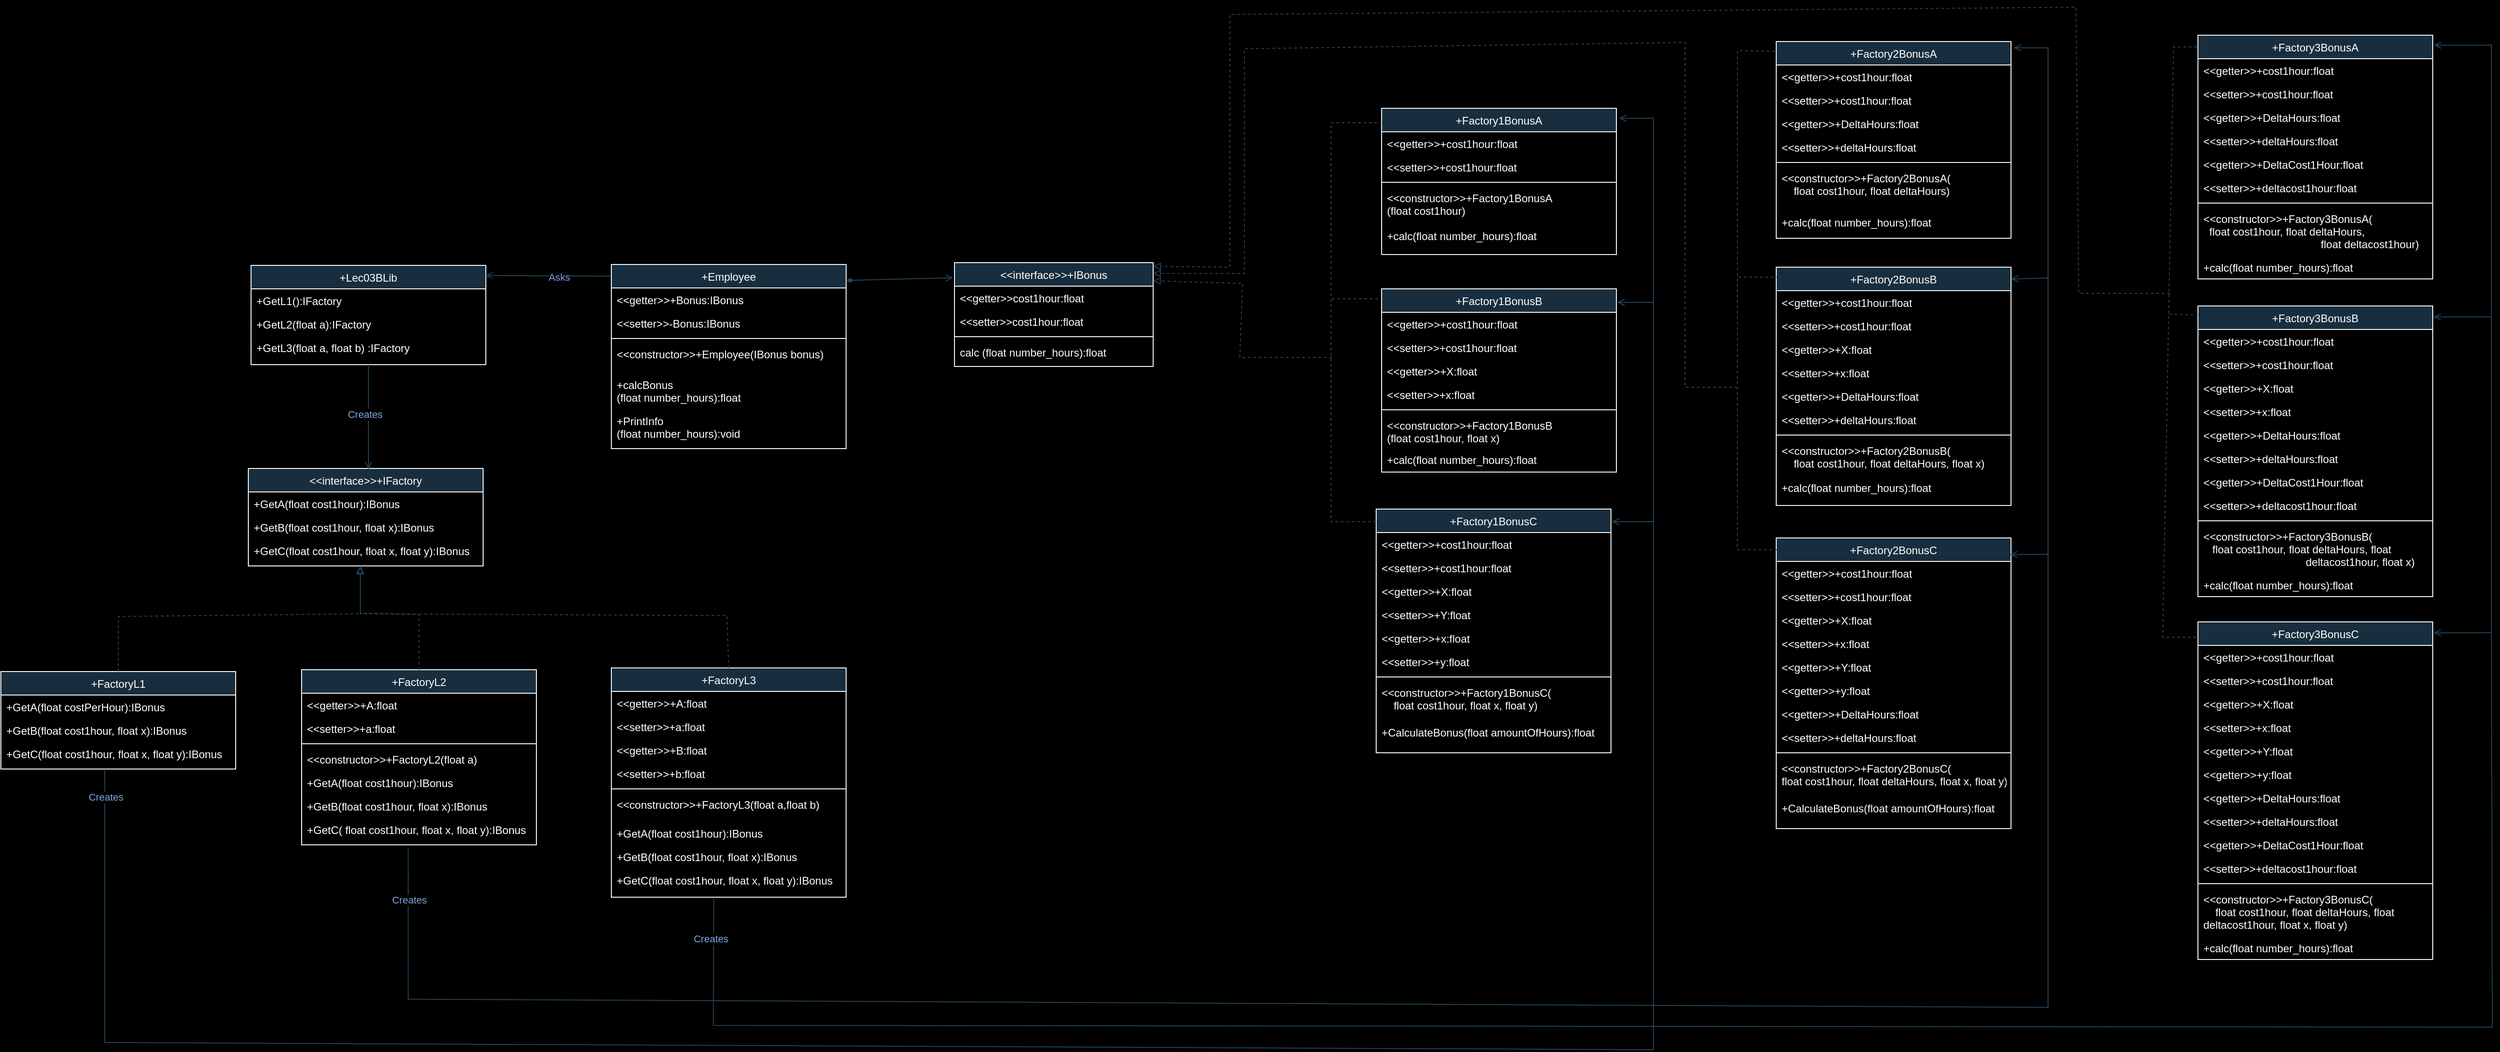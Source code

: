 <mxfile version="24.2.2" type="device">
  <diagram id="C5RBs43oDa-KdzZeNtuy" name="Page-1">
    <mxGraphModel dx="4492" dy="2796" grid="0" gridSize="10" guides="0" tooltips="1" connect="1" arrows="1" fold="1" page="0" pageScale="1" pageWidth="827" pageHeight="1169" background="#000000" math="0" shadow="0">
      <root>
        <mxCell id="WIyWlLk6GJQsqaUBKTNV-0" />
        <mxCell id="WIyWlLk6GJQsqaUBKTNV-1" parent="WIyWlLk6GJQsqaUBKTNV-0" />
        <mxCell id="p86rv3e67o8CO-qr3pnH-0" value="+Employee" style="swimlane;fontStyle=0;align=center;verticalAlign=top;childLayout=stackLayout;horizontal=1;startSize=26;horizontalStack=0;resizeParent=1;resizeLast=0;collapsible=1;marginBottom=0;rounded=0;shadow=0;strokeWidth=1;labelBackgroundColor=none;fillColor=#182E3E;strokeColor=#FFFFFF;fontColor=#FFFFFF;" parent="WIyWlLk6GJQsqaUBKTNV-1" vertex="1">
          <mxGeometry x="-274" y="-418" width="260" height="204" as="geometry">
            <mxRectangle x="230" y="140" width="160" height="26" as="alternateBounds" />
          </mxGeometry>
        </mxCell>
        <mxCell id="p86rv3e67o8CO-qr3pnH-1" value="&lt;&lt;getter&gt;&gt;+Bonus:IBonus" style="text;align=left;verticalAlign=top;spacingLeft=4;spacingRight=4;overflow=hidden;rotatable=0;points=[[0,0.5],[1,0.5]];portConstraint=eastwest;labelBackgroundColor=none;fontColor=#FFFFFF;" parent="p86rv3e67o8CO-qr3pnH-0" vertex="1">
          <mxGeometry y="26" width="260" height="26" as="geometry" />
        </mxCell>
        <mxCell id="p86rv3e67o8CO-qr3pnH-2" value="&lt;&lt;setter&gt;&gt;-Bonus:IBonus" style="text;align=left;verticalAlign=top;spacingLeft=4;spacingRight=4;overflow=hidden;rotatable=0;points=[[0,0.5],[1,0.5]];portConstraint=eastwest;rounded=0;shadow=0;html=0;labelBackgroundColor=none;fontColor=#FFFFFF;" parent="p86rv3e67o8CO-qr3pnH-0" vertex="1">
          <mxGeometry y="52" width="260" height="26" as="geometry" />
        </mxCell>
        <mxCell id="p86rv3e67o8CO-qr3pnH-3" value="" style="line;html=1;strokeWidth=1;align=left;verticalAlign=middle;spacingTop=-1;spacingLeft=3;spacingRight=3;rotatable=0;labelPosition=right;points=[];portConstraint=eastwest;labelBackgroundColor=none;fillColor=#182E3E;strokeColor=#FFFFFF;fontColor=#FFFFFF;" parent="p86rv3e67o8CO-qr3pnH-0" vertex="1">
          <mxGeometry y="78" width="260" height="8" as="geometry" />
        </mxCell>
        <mxCell id="p86rv3e67o8CO-qr3pnH-4" value="&lt;&lt;constructor&gt;&gt;+Employee(IBonus bonus)" style="text;align=left;verticalAlign=top;spacingLeft=4;spacingRight=4;overflow=hidden;rotatable=0;points=[[0,0.5],[1,0.5]];portConstraint=eastwest;labelBackgroundColor=none;fontColor=#FFFFFF;" parent="p86rv3e67o8CO-qr3pnH-0" vertex="1">
          <mxGeometry y="86" width="260" height="34" as="geometry" />
        </mxCell>
        <mxCell id="p86rv3e67o8CO-qr3pnH-5" value="+calcBonus&#xa;(float number_hours):float" style="text;align=left;verticalAlign=top;spacingLeft=4;spacingRight=4;overflow=hidden;rotatable=0;points=[[0,0.5],[1,0.5]];portConstraint=eastwest;labelBackgroundColor=none;fontColor=#FFFFFF;" parent="p86rv3e67o8CO-qr3pnH-0" vertex="1">
          <mxGeometry y="120" width="260" height="40" as="geometry" />
        </mxCell>
        <mxCell id="p86rv3e67o8CO-qr3pnH-6" value="+PrintInfo&#xa;(float number_hours):void" style="text;align=left;verticalAlign=top;spacingLeft=4;spacingRight=4;overflow=hidden;rotatable=0;points=[[0,0.5],[1,0.5]];portConstraint=eastwest;labelBackgroundColor=none;fontColor=#FFFFFF;" parent="p86rv3e67o8CO-qr3pnH-0" vertex="1">
          <mxGeometry y="160" width="260" height="40" as="geometry" />
        </mxCell>
        <mxCell id="p86rv3e67o8CO-qr3pnH-7" value="&lt;&lt;interface&gt;&gt;+IBonus" style="swimlane;fontStyle=0;align=center;verticalAlign=top;childLayout=stackLayout;horizontal=1;startSize=26;horizontalStack=0;resizeParent=1;resizeLast=0;collapsible=1;marginBottom=0;rounded=0;shadow=0;strokeWidth=1;labelBackgroundColor=none;fillColor=#182E3E;strokeColor=#FFFFFF;fontColor=#FFFFFF;" parent="WIyWlLk6GJQsqaUBKTNV-1" vertex="1">
          <mxGeometry x="106" y="-420" width="220" height="115" as="geometry">
            <mxRectangle x="230" y="140" width="160" height="26" as="alternateBounds" />
          </mxGeometry>
        </mxCell>
        <mxCell id="p86rv3e67o8CO-qr3pnH-8" value="&lt;&lt;getter&gt;&gt;cost1hour:float" style="text;align=left;verticalAlign=top;spacingLeft=4;spacingRight=4;overflow=hidden;rotatable=0;points=[[0,0.5],[1,0.5]];portConstraint=eastwest;labelBackgroundColor=none;fontColor=#FFFFFF;" parent="p86rv3e67o8CO-qr3pnH-7" vertex="1">
          <mxGeometry y="26" width="220" height="26" as="geometry" />
        </mxCell>
        <mxCell id="p86rv3e67o8CO-qr3pnH-9" value="&lt;&lt;setter&gt;&gt;cost1hour:float" style="text;align=left;verticalAlign=top;spacingLeft=4;spacingRight=4;overflow=hidden;rotatable=0;points=[[0,0.5],[1,0.5]];portConstraint=eastwest;rounded=0;shadow=0;html=0;labelBackgroundColor=none;fontColor=#FFFFFF;" parent="p86rv3e67o8CO-qr3pnH-7" vertex="1">
          <mxGeometry y="52" width="220" height="26" as="geometry" />
        </mxCell>
        <mxCell id="p86rv3e67o8CO-qr3pnH-10" value="" style="line;html=1;strokeWidth=1;align=left;verticalAlign=middle;spacingTop=-1;spacingLeft=3;spacingRight=3;rotatable=0;labelPosition=right;points=[];portConstraint=eastwest;labelBackgroundColor=none;fillColor=#182E3E;strokeColor=#FFFFFF;fontColor=#FFFFFF;" parent="p86rv3e67o8CO-qr3pnH-7" vertex="1">
          <mxGeometry y="78" width="220" height="8" as="geometry" />
        </mxCell>
        <mxCell id="p86rv3e67o8CO-qr3pnH-11" value="calc (float number_hours):float" style="text;align=left;verticalAlign=top;spacingLeft=4;spacingRight=4;overflow=hidden;rotatable=0;points=[[0,0.5],[1,0.5]];portConstraint=eastwest;labelBackgroundColor=none;fontColor=#FFFFFF;" parent="p86rv3e67o8CO-qr3pnH-7" vertex="1">
          <mxGeometry y="86" width="220" height="29" as="geometry" />
        </mxCell>
        <mxCell id="p86rv3e67o8CO-qr3pnH-12" value="" style="endArrow=open;html=1;rounded=0;exitX=1;exitY=0.087;exitDx=0;exitDy=0;exitPerimeter=0;entryX=-0.007;entryY=0.145;entryDx=0;entryDy=0;entryPerimeter=0;startArrow=diamondThin;startFill=1;endFill=0;strokeColor=#23445D;" parent="WIyWlLk6GJQsqaUBKTNV-1" source="p86rv3e67o8CO-qr3pnH-0" target="p86rv3e67o8CO-qr3pnH-7" edge="1">
          <mxGeometry width="50" height="50" relative="1" as="geometry">
            <mxPoint x="56" y="-284" as="sourcePoint" />
            <mxPoint x="106" y="-334" as="targetPoint" />
          </mxGeometry>
        </mxCell>
        <mxCell id="p86rv3e67o8CO-qr3pnH-13" value="+Lec03BLib" style="swimlane;fontStyle=0;align=center;verticalAlign=top;childLayout=stackLayout;horizontal=1;startSize=26;horizontalStack=0;resizeParent=1;resizeLast=0;collapsible=1;marginBottom=0;rounded=0;shadow=0;strokeWidth=1;labelBackgroundColor=none;fillColor=#182E3E;strokeColor=#FFFFFF;fontColor=#FFFFFF;" parent="WIyWlLk6GJQsqaUBKTNV-1" vertex="1">
          <mxGeometry x="-673" y="-417" width="260" height="110" as="geometry">
            <mxRectangle x="230" y="140" width="160" height="26" as="alternateBounds" />
          </mxGeometry>
        </mxCell>
        <mxCell id="p86rv3e67o8CO-qr3pnH-14" value="+GetL1():IFactory" style="text;align=left;verticalAlign=top;spacingLeft=4;spacingRight=4;overflow=hidden;rotatable=0;points=[[0,0.5],[1,0.5]];portConstraint=eastwest;labelBackgroundColor=none;fontColor=#FFFFFF;" parent="p86rv3e67o8CO-qr3pnH-13" vertex="1">
          <mxGeometry y="26" width="260" height="26" as="geometry" />
        </mxCell>
        <mxCell id="p86rv3e67o8CO-qr3pnH-15" value="+GetL2(float a):IFactory" style="text;align=left;verticalAlign=top;spacingLeft=4;spacingRight=4;overflow=hidden;rotatable=0;points=[[0,0.5],[1,0.5]];portConstraint=eastwest;labelBackgroundColor=none;fontColor=#FFFFFF;" parent="p86rv3e67o8CO-qr3pnH-13" vertex="1">
          <mxGeometry y="52" width="260" height="26" as="geometry" />
        </mxCell>
        <mxCell id="p86rv3e67o8CO-qr3pnH-16" value="+GetL3(float a, float b) :IFactory" style="text;align=left;verticalAlign=top;spacingLeft=4;spacingRight=4;overflow=hidden;rotatable=0;points=[[0,0.5],[1,0.5]];portConstraint=eastwest;labelBackgroundColor=none;fontColor=#FFFFFF;" parent="p86rv3e67o8CO-qr3pnH-13" vertex="1">
          <mxGeometry y="78" width="260" height="32" as="geometry" />
        </mxCell>
        <mxCell id="p86rv3e67o8CO-qr3pnH-17" value="" style="endArrow=open;html=1;rounded=0;entryX=0.999;entryY=0.102;entryDx=0;entryDy=0;entryPerimeter=0;strokeColor=#23445D;endFill=0;" parent="WIyWlLk6GJQsqaUBKTNV-1" target="p86rv3e67o8CO-qr3pnH-13" edge="1">
          <mxGeometry width="50" height="50" relative="1" as="geometry">
            <mxPoint x="-275" y="-405" as="sourcePoint" />
            <mxPoint x="-337" y="-302" as="targetPoint" />
          </mxGeometry>
        </mxCell>
        <mxCell id="YaPDnEvq-AMuZAHilYnd-3" value="Asks" style="edgeLabel;html=1;align=center;verticalAlign=middle;resizable=0;points=[];fontColor=#7EA6E0;labelBackgroundColor=#000000;" vertex="1" connectable="0" parent="p86rv3e67o8CO-qr3pnH-17">
          <mxGeometry x="-0.191" y="1" relative="1" as="geometry">
            <mxPoint x="-1" as="offset" />
          </mxGeometry>
        </mxCell>
        <mxCell id="p86rv3e67o8CO-qr3pnH-18" value="+FactoryL1" style="swimlane;fontStyle=0;align=center;verticalAlign=top;childLayout=stackLayout;horizontal=1;startSize=26;horizontalStack=0;resizeParent=1;resizeLast=0;collapsible=1;marginBottom=0;rounded=0;shadow=0;strokeWidth=1;labelBackgroundColor=none;fillColor=#182E3E;strokeColor=#FFFFFF;fontColor=#FFFFFF;" parent="WIyWlLk6GJQsqaUBKTNV-1" vertex="1">
          <mxGeometry x="-950" y="33" width="260" height="108" as="geometry">
            <mxRectangle x="230" y="140" width="160" height="26" as="alternateBounds" />
          </mxGeometry>
        </mxCell>
        <mxCell id="p86rv3e67o8CO-qr3pnH-19" value="+GetA(float costPerHour):IBonus" style="text;align=left;verticalAlign=top;spacingLeft=4;spacingRight=4;overflow=hidden;rotatable=0;points=[[0,0.5],[1,0.5]];portConstraint=eastwest;labelBackgroundColor=none;fontColor=#FFFFFF;" parent="p86rv3e67o8CO-qr3pnH-18" vertex="1">
          <mxGeometry y="26" width="260" height="26" as="geometry" />
        </mxCell>
        <mxCell id="p86rv3e67o8CO-qr3pnH-20" value="+GetB(float cost1hour, float x):IBonus" style="text;align=left;verticalAlign=top;spacingLeft=4;spacingRight=4;overflow=hidden;rotatable=0;points=[[0,0.5],[1,0.5]];portConstraint=eastwest;labelBackgroundColor=none;fontColor=#FFFFFF;" parent="p86rv3e67o8CO-qr3pnH-18" vertex="1">
          <mxGeometry y="52" width="260" height="26" as="geometry" />
        </mxCell>
        <mxCell id="p86rv3e67o8CO-qr3pnH-21" value="+GetC(float cost1hour, float x, float y):IBonus" style="text;align=left;verticalAlign=top;spacingLeft=4;spacingRight=4;overflow=hidden;rotatable=0;points=[[0,0.5],[1,0.5]];portConstraint=eastwest;labelBackgroundColor=none;fontColor=#FFFFFF;" parent="p86rv3e67o8CO-qr3pnH-18" vertex="1">
          <mxGeometry y="78" width="260" height="30" as="geometry" />
        </mxCell>
        <mxCell id="p86rv3e67o8CO-qr3pnH-22" value="+FactoryL2" style="swimlane;fontStyle=0;align=center;verticalAlign=top;childLayout=stackLayout;horizontal=1;startSize=26;horizontalStack=0;resizeParent=1;resizeLast=0;collapsible=1;marginBottom=0;rounded=0;shadow=0;strokeWidth=1;labelBackgroundColor=none;fillColor=#182E3E;strokeColor=#FFFFFF;fontColor=#FFFFFF;" parent="WIyWlLk6GJQsqaUBKTNV-1" vertex="1">
          <mxGeometry x="-617" y="31" width="260" height="194" as="geometry">
            <mxRectangle x="230" y="140" width="160" height="26" as="alternateBounds" />
          </mxGeometry>
        </mxCell>
        <mxCell id="p86rv3e67o8CO-qr3pnH-23" value="&lt;&lt;getter&gt;&gt;+A:float" style="text;align=left;verticalAlign=top;spacingLeft=4;spacingRight=4;overflow=hidden;rotatable=0;points=[[0,0.5],[1,0.5]];portConstraint=eastwest;labelBackgroundColor=none;fontColor=#FFFFFF;" parent="p86rv3e67o8CO-qr3pnH-22" vertex="1">
          <mxGeometry y="26" width="260" height="26" as="geometry" />
        </mxCell>
        <mxCell id="p86rv3e67o8CO-qr3pnH-24" value="&lt;&lt;setter&gt;&gt;+a:float" style="text;align=left;verticalAlign=top;spacingLeft=4;spacingRight=4;overflow=hidden;rotatable=0;points=[[0,0.5],[1,0.5]];portConstraint=eastwest;rounded=0;shadow=0;html=0;labelBackgroundColor=none;fontColor=#FFFFFF;" parent="p86rv3e67o8CO-qr3pnH-22" vertex="1">
          <mxGeometry y="52" width="260" height="26" as="geometry" />
        </mxCell>
        <mxCell id="p86rv3e67o8CO-qr3pnH-25" value="" style="line;html=1;strokeWidth=1;align=left;verticalAlign=middle;spacingTop=-1;spacingLeft=3;spacingRight=3;rotatable=0;labelPosition=right;points=[];portConstraint=eastwest;labelBackgroundColor=none;fillColor=#182E3E;strokeColor=#FFFFFF;fontColor=#FFFFFF;" parent="p86rv3e67o8CO-qr3pnH-22" vertex="1">
          <mxGeometry y="78" width="260" height="8" as="geometry" />
        </mxCell>
        <mxCell id="p86rv3e67o8CO-qr3pnH-26" value="&lt;&lt;constructor&gt;&gt;+FactoryL2(float a)" style="text;align=left;verticalAlign=top;spacingLeft=4;spacingRight=4;overflow=hidden;rotatable=0;points=[[0,0.5],[1,0.5]];portConstraint=eastwest;labelBackgroundColor=none;fontColor=#FFFFFF;" parent="p86rv3e67o8CO-qr3pnH-22" vertex="1">
          <mxGeometry y="86" width="260" height="26" as="geometry" />
        </mxCell>
        <mxCell id="p86rv3e67o8CO-qr3pnH-27" value="+GetA(float cost1hour):IBonus" style="text;align=left;verticalAlign=top;spacingLeft=4;spacingRight=4;overflow=hidden;rotatable=0;points=[[0,0.5],[1,0.5]];portConstraint=eastwest;labelBackgroundColor=none;fontColor=#FFFFFF;" parent="p86rv3e67o8CO-qr3pnH-22" vertex="1">
          <mxGeometry y="112" width="260" height="26" as="geometry" />
        </mxCell>
        <mxCell id="p86rv3e67o8CO-qr3pnH-28" value="+GetB(float cost1hour, float x):IBonus" style="text;align=left;verticalAlign=top;spacingLeft=4;spacingRight=4;overflow=hidden;rotatable=0;points=[[0,0.5],[1,0.5]];portConstraint=eastwest;labelBackgroundColor=none;fontColor=#FFFFFF;" parent="p86rv3e67o8CO-qr3pnH-22" vertex="1">
          <mxGeometry y="138" width="260" height="26" as="geometry" />
        </mxCell>
        <mxCell id="p86rv3e67o8CO-qr3pnH-29" value="+GetC( float cost1hour, float x, float y):IBonus" style="text;align=left;verticalAlign=top;spacingLeft=4;spacingRight=4;overflow=hidden;rotatable=0;points=[[0,0.5],[1,0.5]];portConstraint=eastwest;labelBackgroundColor=none;fontColor=#FFFFFF;" parent="p86rv3e67o8CO-qr3pnH-22" vertex="1">
          <mxGeometry y="164" width="260" height="27" as="geometry" />
        </mxCell>
        <mxCell id="p86rv3e67o8CO-qr3pnH-30" value="+FactoryL3" style="swimlane;fontStyle=0;align=center;verticalAlign=top;childLayout=stackLayout;horizontal=1;startSize=26;horizontalStack=0;resizeParent=1;resizeLast=0;collapsible=1;marginBottom=0;rounded=0;shadow=0;strokeWidth=1;labelBackgroundColor=none;fillColor=#182E3E;strokeColor=#FFFFFF;fontColor=#FFFFFF;" parent="WIyWlLk6GJQsqaUBKTNV-1" vertex="1">
          <mxGeometry x="-274" y="29" width="260" height="254" as="geometry">
            <mxRectangle x="230" y="140" width="160" height="26" as="alternateBounds" />
          </mxGeometry>
        </mxCell>
        <mxCell id="p86rv3e67o8CO-qr3pnH-31" value="&lt;&lt;getter&gt;&gt;+A:float" style="text;align=left;verticalAlign=top;spacingLeft=4;spacingRight=4;overflow=hidden;rotatable=0;points=[[0,0.5],[1,0.5]];portConstraint=eastwest;labelBackgroundColor=none;fontColor=#FFFFFF;" parent="p86rv3e67o8CO-qr3pnH-30" vertex="1">
          <mxGeometry y="26" width="260" height="26" as="geometry" />
        </mxCell>
        <mxCell id="p86rv3e67o8CO-qr3pnH-32" value="&lt;&lt;setter&gt;&gt;+a:float" style="text;align=left;verticalAlign=top;spacingLeft=4;spacingRight=4;overflow=hidden;rotatable=0;points=[[0,0.5],[1,0.5]];portConstraint=eastwest;rounded=0;shadow=0;html=0;labelBackgroundColor=none;fontColor=#FFFFFF;" parent="p86rv3e67o8CO-qr3pnH-30" vertex="1">
          <mxGeometry y="52" width="260" height="26" as="geometry" />
        </mxCell>
        <mxCell id="p86rv3e67o8CO-qr3pnH-33" value="&lt;&lt;getter&gt;&gt;+B:float" style="text;align=left;verticalAlign=top;spacingLeft=4;spacingRight=4;overflow=hidden;rotatable=0;points=[[0,0.5],[1,0.5]];portConstraint=eastwest;labelBackgroundColor=none;fontColor=#FFFFFF;" parent="p86rv3e67o8CO-qr3pnH-30" vertex="1">
          <mxGeometry y="78" width="260" height="26" as="geometry" />
        </mxCell>
        <mxCell id="p86rv3e67o8CO-qr3pnH-34" value="&lt;&lt;setter&gt;&gt;+b:float" style="text;align=left;verticalAlign=top;spacingLeft=4;spacingRight=4;overflow=hidden;rotatable=0;points=[[0,0.5],[1,0.5]];portConstraint=eastwest;rounded=0;shadow=0;html=0;labelBackgroundColor=none;fontColor=#FFFFFF;" parent="p86rv3e67o8CO-qr3pnH-30" vertex="1">
          <mxGeometry y="104" width="260" height="26" as="geometry" />
        </mxCell>
        <mxCell id="p86rv3e67o8CO-qr3pnH-35" value="" style="line;html=1;strokeWidth=1;align=left;verticalAlign=middle;spacingTop=-1;spacingLeft=3;spacingRight=3;rotatable=0;labelPosition=right;points=[];portConstraint=eastwest;labelBackgroundColor=none;fillColor=#182E3E;strokeColor=#FFFFFF;fontColor=#FFFFFF;" parent="p86rv3e67o8CO-qr3pnH-30" vertex="1">
          <mxGeometry y="130" width="260" height="8" as="geometry" />
        </mxCell>
        <mxCell id="p86rv3e67o8CO-qr3pnH-36" value="&lt;&lt;constructor&gt;&gt;+FactoryL3(float a,float b)" style="text;align=left;verticalAlign=top;spacingLeft=4;spacingRight=4;overflow=hidden;rotatable=0;points=[[0,0.5],[1,0.5]];portConstraint=eastwest;labelBackgroundColor=none;fontColor=#FFFFFF;" parent="p86rv3e67o8CO-qr3pnH-30" vertex="1">
          <mxGeometry y="138" width="260" height="32" as="geometry" />
        </mxCell>
        <mxCell id="p86rv3e67o8CO-qr3pnH-37" value="+GetA(float cost1hour):IBonus" style="text;align=left;verticalAlign=top;spacingLeft=4;spacingRight=4;overflow=hidden;rotatable=0;points=[[0,0.5],[1,0.5]];portConstraint=eastwest;labelBackgroundColor=none;fontColor=#FFFFFF;" parent="p86rv3e67o8CO-qr3pnH-30" vertex="1">
          <mxGeometry y="170" width="260" height="26" as="geometry" />
        </mxCell>
        <mxCell id="p86rv3e67o8CO-qr3pnH-38" value="+GetB(float cost1hour, float x):IBonus" style="text;align=left;verticalAlign=top;spacingLeft=4;spacingRight=4;overflow=hidden;rotatable=0;points=[[0,0.5],[1,0.5]];portConstraint=eastwest;labelBackgroundColor=none;fontColor=#FFFFFF;" parent="p86rv3e67o8CO-qr3pnH-30" vertex="1">
          <mxGeometry y="196" width="260" height="26" as="geometry" />
        </mxCell>
        <mxCell id="p86rv3e67o8CO-qr3pnH-39" value="+GetC(float cost1hour, float x, float y):IBonus" style="text;align=left;verticalAlign=top;spacingLeft=4;spacingRight=4;overflow=hidden;rotatable=0;points=[[0,0.5],[1,0.5]];portConstraint=eastwest;labelBackgroundColor=none;fontColor=#FFFFFF;" parent="p86rv3e67o8CO-qr3pnH-30" vertex="1">
          <mxGeometry y="222" width="260" height="32" as="geometry" />
        </mxCell>
        <mxCell id="p86rv3e67o8CO-qr3pnH-40" value="&lt;&lt;interface&gt;&gt;+IFactory" style="swimlane;fontStyle=0;align=center;verticalAlign=top;childLayout=stackLayout;horizontal=1;startSize=26;horizontalStack=0;resizeParent=1;resizeLast=0;collapsible=1;marginBottom=0;rounded=0;shadow=0;strokeWidth=1;labelBackgroundColor=none;fillColor=#182E3E;strokeColor=#FFFFFF;fontColor=#FFFFFF;" parent="WIyWlLk6GJQsqaUBKTNV-1" vertex="1">
          <mxGeometry x="-676" y="-192" width="260" height="108" as="geometry">
            <mxRectangle x="230" y="140" width="160" height="26" as="alternateBounds" />
          </mxGeometry>
        </mxCell>
        <mxCell id="p86rv3e67o8CO-qr3pnH-41" value="+GetA(float cost1hour):IBonus&#xa;" style="text;align=left;verticalAlign=top;spacingLeft=4;spacingRight=4;overflow=hidden;rotatable=0;points=[[0,0.5],[1,0.5]];portConstraint=eastwest;labelBackgroundColor=none;fontColor=#FFFFFF;" parent="p86rv3e67o8CO-qr3pnH-40" vertex="1">
          <mxGeometry y="26" width="260" height="26" as="geometry" />
        </mxCell>
        <mxCell id="p86rv3e67o8CO-qr3pnH-42" value="+GetB(float cost1hour, float x):IBonus" style="text;align=left;verticalAlign=top;spacingLeft=4;spacingRight=4;overflow=hidden;rotatable=0;points=[[0,0.5],[1,0.5]];portConstraint=eastwest;labelBackgroundColor=none;fontColor=#FFFFFF;" parent="p86rv3e67o8CO-qr3pnH-40" vertex="1">
          <mxGeometry y="52" width="260" height="26" as="geometry" />
        </mxCell>
        <mxCell id="p86rv3e67o8CO-qr3pnH-43" value="+GetC(float cost1hour, float x, float y):IBonus" style="text;align=left;verticalAlign=top;spacingLeft=4;spacingRight=4;overflow=hidden;rotatable=0;points=[[0,0.5],[1,0.5]];portConstraint=eastwest;labelBackgroundColor=none;fontColor=#FFFFFF;" parent="p86rv3e67o8CO-qr3pnH-40" vertex="1">
          <mxGeometry y="78" width="260" height="30" as="geometry" />
        </mxCell>
        <mxCell id="p86rv3e67o8CO-qr3pnH-46" value="" style="endArrow=open;html=1;rounded=0;strokeColor=#23445D;endFill=0;" parent="WIyWlLk6GJQsqaUBKTNV-1" source="p86rv3e67o8CO-qr3pnH-16" edge="1">
          <mxGeometry width="50" height="50" relative="1" as="geometry">
            <mxPoint x="-538" y="45" as="sourcePoint" />
            <mxPoint x="-543" y="-191" as="targetPoint" />
          </mxGeometry>
        </mxCell>
        <mxCell id="YaPDnEvq-AMuZAHilYnd-4" value="Creates" style="edgeLabel;html=1;align=center;verticalAlign=middle;resizable=0;points=[];fontColor=#7EA6E0;labelBackgroundColor=#000000;" vertex="1" connectable="0" parent="p86rv3e67o8CO-qr3pnH-46">
          <mxGeometry x="-0.063" y="-4" relative="1" as="geometry">
            <mxPoint as="offset" />
          </mxGeometry>
        </mxCell>
        <mxCell id="p86rv3e67o8CO-qr3pnH-47" value="" style="endArrow=block;html=1;rounded=0;strokeColor=#23445D;exitX=0.5;exitY=0;exitDx=0;exitDy=0;entryX=0.477;entryY=0.996;entryDx=0;entryDy=0;entryPerimeter=0;dashed=1;endFill=0;" parent="WIyWlLk6GJQsqaUBKTNV-1" source="p86rv3e67o8CO-qr3pnH-18" target="p86rv3e67o8CO-qr3pnH-43" edge="1">
          <mxGeometry width="50" height="50" relative="1" as="geometry">
            <mxPoint x="-607" y="-11" as="sourcePoint" />
            <mxPoint x="-557" y="-61" as="targetPoint" />
            <Array as="points">
              <mxPoint x="-820" y="-28" />
              <mxPoint x="-552" y="-31" />
            </Array>
          </mxGeometry>
        </mxCell>
        <mxCell id="p86rv3e67o8CO-qr3pnH-48" value="" style="endArrow=block;html=1;rounded=0;strokeColor=#23445D;dashed=1;endFill=0;exitX=0.5;exitY=0;exitDx=0;exitDy=0;" parent="WIyWlLk6GJQsqaUBKTNV-1" source="p86rv3e67o8CO-qr3pnH-22" edge="1">
          <mxGeometry width="50" height="50" relative="1" as="geometry">
            <mxPoint x="-509" y="17" as="sourcePoint" />
            <mxPoint x="-552" y="-84" as="targetPoint" />
            <Array as="points">
              <mxPoint x="-487" y="-30" />
              <mxPoint x="-552" y="-32" />
            </Array>
          </mxGeometry>
        </mxCell>
        <mxCell id="p86rv3e67o8CO-qr3pnH-49" value="" style="endArrow=block;html=1;rounded=0;strokeColor=#23445D;dashed=1;endFill=0;exitX=0.5;exitY=0;exitDx=0;exitDy=0;entryX=0.477;entryY=1.021;entryDx=0;entryDy=0;entryPerimeter=0;" parent="WIyWlLk6GJQsqaUBKTNV-1" source="p86rv3e67o8CO-qr3pnH-30" target="p86rv3e67o8CO-qr3pnH-43" edge="1">
          <mxGeometry width="50" height="50" relative="1" as="geometry">
            <mxPoint x="-255" y="2" as="sourcePoint" />
            <mxPoint x="-543" y="-80" as="targetPoint" />
            <Array as="points">
              <mxPoint x="-146" y="-29" />
              <mxPoint x="-552" y="-31" />
            </Array>
          </mxGeometry>
        </mxCell>
        <mxCell id="p86rv3e67o8CO-qr3pnH-56" value="+Factory1BonusA" style="swimlane;fontStyle=0;align=center;verticalAlign=top;childLayout=stackLayout;horizontal=1;startSize=26;horizontalStack=0;resizeParent=1;resizeLast=0;collapsible=1;marginBottom=0;rounded=0;shadow=0;strokeWidth=1;labelBackgroundColor=none;fillColor=#182E3E;strokeColor=#FFFFFF;fontColor=#FFFFFF;" parent="WIyWlLk6GJQsqaUBKTNV-1" vertex="1">
          <mxGeometry x="579" y="-591" width="260" height="162" as="geometry">
            <mxRectangle x="230" y="140" width="160" height="26" as="alternateBounds" />
          </mxGeometry>
        </mxCell>
        <mxCell id="p86rv3e67o8CO-qr3pnH-57" value="&lt;&lt;getter&gt;&gt;+cost1hour:float" style="text;align=left;verticalAlign=top;spacingLeft=4;spacingRight=4;overflow=hidden;rotatable=0;points=[[0,0.5],[1,0.5]];portConstraint=eastwest;labelBackgroundColor=none;fontColor=#FFFFFF;" parent="p86rv3e67o8CO-qr3pnH-56" vertex="1">
          <mxGeometry y="26" width="260" height="26" as="geometry" />
        </mxCell>
        <mxCell id="p86rv3e67o8CO-qr3pnH-58" value="&lt;&lt;setter&gt;&gt;+cost1hour:float" style="text;align=left;verticalAlign=top;spacingLeft=4;spacingRight=4;overflow=hidden;rotatable=0;points=[[0,0.5],[1,0.5]];portConstraint=eastwest;rounded=0;shadow=0;html=0;labelBackgroundColor=none;fontColor=#FFFFFF;" parent="p86rv3e67o8CO-qr3pnH-56" vertex="1">
          <mxGeometry y="52" width="260" height="26" as="geometry" />
        </mxCell>
        <mxCell id="p86rv3e67o8CO-qr3pnH-59" value="" style="line;html=1;strokeWidth=1;align=left;verticalAlign=middle;spacingTop=-1;spacingLeft=3;spacingRight=3;rotatable=0;labelPosition=right;points=[];portConstraint=eastwest;labelBackgroundColor=none;fillColor=#182E3E;strokeColor=#FFFFFF;fontColor=#FFFFFF;" parent="p86rv3e67o8CO-qr3pnH-56" vertex="1">
          <mxGeometry y="78" width="260" height="8" as="geometry" />
        </mxCell>
        <mxCell id="p86rv3e67o8CO-qr3pnH-60" value="&lt;&lt;constructor&gt;&gt;+Factory1BonusA&#xa;(float cost1hour)" style="text;align=left;verticalAlign=top;spacingLeft=4;spacingRight=4;overflow=hidden;rotatable=0;points=[[0,0.5],[1,0.5]];portConstraint=eastwest;labelBackgroundColor=none;fontColor=#FFFFFF;" parent="p86rv3e67o8CO-qr3pnH-56" vertex="1">
          <mxGeometry y="86" width="260" height="42" as="geometry" />
        </mxCell>
        <mxCell id="p86rv3e67o8CO-qr3pnH-61" value="+calc(float number_hours):float" style="text;align=left;verticalAlign=top;spacingLeft=4;spacingRight=4;overflow=hidden;rotatable=0;points=[[0,0.5],[1,0.5]];portConstraint=eastwest;labelBackgroundColor=none;fontColor=#FFFFFF;" parent="p86rv3e67o8CO-qr3pnH-56" vertex="1">
          <mxGeometry y="128" width="260" height="26" as="geometry" />
        </mxCell>
        <mxCell id="p86rv3e67o8CO-qr3pnH-62" value="+Factory1BonusB" style="swimlane;fontStyle=0;align=center;verticalAlign=top;childLayout=stackLayout;horizontal=1;startSize=26;horizontalStack=0;resizeParent=1;resizeLast=0;collapsible=1;marginBottom=0;rounded=0;shadow=0;strokeWidth=1;labelBackgroundColor=none;fillColor=#182E3E;strokeColor=#FFFFFF;fontColor=#FFFFFF;" parent="WIyWlLk6GJQsqaUBKTNV-1" vertex="1">
          <mxGeometry x="579" y="-391" width="260" height="203" as="geometry">
            <mxRectangle x="230" y="140" width="160" height="26" as="alternateBounds" />
          </mxGeometry>
        </mxCell>
        <mxCell id="p86rv3e67o8CO-qr3pnH-63" value="&lt;&lt;getter&gt;&gt;+cost1hour:float" style="text;align=left;verticalAlign=top;spacingLeft=4;spacingRight=4;overflow=hidden;rotatable=0;points=[[0,0.5],[1,0.5]];portConstraint=eastwest;labelBackgroundColor=none;fontColor=#FFFFFF;" parent="p86rv3e67o8CO-qr3pnH-62" vertex="1">
          <mxGeometry y="26" width="260" height="26" as="geometry" />
        </mxCell>
        <mxCell id="p86rv3e67o8CO-qr3pnH-64" value="&lt;&lt;setter&gt;&gt;+cost1hour:float" style="text;align=left;verticalAlign=top;spacingLeft=4;spacingRight=4;overflow=hidden;rotatable=0;points=[[0,0.5],[1,0.5]];portConstraint=eastwest;rounded=0;shadow=0;html=0;labelBackgroundColor=none;fontColor=#FFFFFF;" parent="p86rv3e67o8CO-qr3pnH-62" vertex="1">
          <mxGeometry y="52" width="260" height="26" as="geometry" />
        </mxCell>
        <mxCell id="p86rv3e67o8CO-qr3pnH-65" value="&lt;&lt;getter&gt;&gt;+X:float" style="text;align=left;verticalAlign=top;spacingLeft=4;spacingRight=4;overflow=hidden;rotatable=0;points=[[0,0.5],[1,0.5]];portConstraint=eastwest;labelBackgroundColor=none;fontColor=#FFFFFF;" parent="p86rv3e67o8CO-qr3pnH-62" vertex="1">
          <mxGeometry y="78" width="260" height="26" as="geometry" />
        </mxCell>
        <mxCell id="p86rv3e67o8CO-qr3pnH-66" value="&lt;&lt;setter&gt;&gt;+x:float" style="text;align=left;verticalAlign=top;spacingLeft=4;spacingRight=4;overflow=hidden;rotatable=0;points=[[0,0.5],[1,0.5]];portConstraint=eastwest;rounded=0;shadow=0;html=0;labelBackgroundColor=none;fontColor=#FFFFFF;" parent="p86rv3e67o8CO-qr3pnH-62" vertex="1">
          <mxGeometry y="104" width="260" height="26" as="geometry" />
        </mxCell>
        <mxCell id="p86rv3e67o8CO-qr3pnH-67" value="" style="line;html=1;strokeWidth=1;align=left;verticalAlign=middle;spacingTop=-1;spacingLeft=3;spacingRight=3;rotatable=0;labelPosition=right;points=[];portConstraint=eastwest;labelBackgroundColor=none;fillColor=#182E3E;strokeColor=#FFFFFF;fontColor=#FFFFFF;" parent="p86rv3e67o8CO-qr3pnH-62" vertex="1">
          <mxGeometry y="130" width="260" height="8" as="geometry" />
        </mxCell>
        <mxCell id="p86rv3e67o8CO-qr3pnH-68" value="&lt;&lt;constructor&gt;&gt;+Factory1BonusB&#xa;(float cost1hour, float x)" style="text;align=left;verticalAlign=top;spacingLeft=4;spacingRight=4;overflow=hidden;rotatable=0;points=[[0,0.5],[1,0.5]];portConstraint=eastwest;labelBackgroundColor=none;fontColor=#FFFFFF;" parent="p86rv3e67o8CO-qr3pnH-62" vertex="1">
          <mxGeometry y="138" width="260" height="38" as="geometry" />
        </mxCell>
        <mxCell id="p86rv3e67o8CO-qr3pnH-69" value="+calc(float number_hours):float" style="text;align=left;verticalAlign=top;spacingLeft=4;spacingRight=4;overflow=hidden;rotatable=0;points=[[0,0.5],[1,0.5]];portConstraint=eastwest;labelBackgroundColor=none;fontColor=#FFFFFF;" parent="p86rv3e67o8CO-qr3pnH-62" vertex="1">
          <mxGeometry y="176" width="260" height="26" as="geometry" />
        </mxCell>
        <mxCell id="p86rv3e67o8CO-qr3pnH-70" value="+Factory1BonusC" style="swimlane;fontStyle=0;align=center;verticalAlign=top;childLayout=stackLayout;horizontal=1;startSize=26;horizontalStack=0;resizeParent=1;resizeLast=0;collapsible=1;marginBottom=0;rounded=0;shadow=0;strokeWidth=1;labelBackgroundColor=none;fillColor=#182E3E;strokeColor=#FFFFFF;fontColor=#FFFFFF;" parent="WIyWlLk6GJQsqaUBKTNV-1" vertex="1">
          <mxGeometry x="573" y="-147" width="260" height="270" as="geometry">
            <mxRectangle x="230" y="140" width="160" height="26" as="alternateBounds" />
          </mxGeometry>
        </mxCell>
        <mxCell id="p86rv3e67o8CO-qr3pnH-71" value="&lt;&lt;getter&gt;&gt;+cost1hour:float" style="text;align=left;verticalAlign=top;spacingLeft=4;spacingRight=4;overflow=hidden;rotatable=0;points=[[0,0.5],[1,0.5]];portConstraint=eastwest;labelBackgroundColor=none;fontColor=#FFFFFF;" parent="p86rv3e67o8CO-qr3pnH-70" vertex="1">
          <mxGeometry y="26" width="260" height="26" as="geometry" />
        </mxCell>
        <mxCell id="p86rv3e67o8CO-qr3pnH-72" value="&lt;&lt;setter&gt;&gt;+cost1hour:float" style="text;align=left;verticalAlign=top;spacingLeft=4;spacingRight=4;overflow=hidden;rotatable=0;points=[[0,0.5],[1,0.5]];portConstraint=eastwest;rounded=0;shadow=0;html=0;labelBackgroundColor=none;fontColor=#FFFFFF;" parent="p86rv3e67o8CO-qr3pnH-70" vertex="1">
          <mxGeometry y="52" width="260" height="26" as="geometry" />
        </mxCell>
        <mxCell id="p86rv3e67o8CO-qr3pnH-73" value="&lt;&lt;getter&gt;&gt;+X:float" style="text;align=left;verticalAlign=top;spacingLeft=4;spacingRight=4;overflow=hidden;rotatable=0;points=[[0,0.5],[1,0.5]];portConstraint=eastwest;labelBackgroundColor=none;fontColor=#FFFFFF;" parent="p86rv3e67o8CO-qr3pnH-70" vertex="1">
          <mxGeometry y="78" width="260" height="26" as="geometry" />
        </mxCell>
        <mxCell id="p86rv3e67o8CO-qr3pnH-74" value="&lt;&lt;setter&gt;&gt;+Y:float" style="text;align=left;verticalAlign=top;spacingLeft=4;spacingRight=4;overflow=hidden;rotatable=0;points=[[0,0.5],[1,0.5]];portConstraint=eastwest;rounded=0;shadow=0;html=0;labelBackgroundColor=none;fontColor=#FFFFFF;" parent="p86rv3e67o8CO-qr3pnH-70" vertex="1">
          <mxGeometry y="104" width="260" height="26" as="geometry" />
        </mxCell>
        <mxCell id="p86rv3e67o8CO-qr3pnH-75" value="&lt;&lt;getter&gt;&gt;+x:float" style="text;align=left;verticalAlign=top;spacingLeft=4;spacingRight=4;overflow=hidden;rotatable=0;points=[[0,0.5],[1,0.5]];portConstraint=eastwest;labelBackgroundColor=none;fontColor=#FFFFFF;" parent="p86rv3e67o8CO-qr3pnH-70" vertex="1">
          <mxGeometry y="130" width="260" height="26" as="geometry" />
        </mxCell>
        <mxCell id="p86rv3e67o8CO-qr3pnH-76" value="&lt;&lt;setter&gt;&gt;+y:float" style="text;align=left;verticalAlign=top;spacingLeft=4;spacingRight=4;overflow=hidden;rotatable=0;points=[[0,0.5],[1,0.5]];portConstraint=eastwest;rounded=0;shadow=0;html=0;labelBackgroundColor=none;fontColor=#FFFFFF;" parent="p86rv3e67o8CO-qr3pnH-70" vertex="1">
          <mxGeometry y="156" width="260" height="26" as="geometry" />
        </mxCell>
        <mxCell id="p86rv3e67o8CO-qr3pnH-77" value="" style="line;html=1;strokeWidth=1;align=left;verticalAlign=middle;spacingTop=-1;spacingLeft=3;spacingRight=3;rotatable=0;labelPosition=right;points=[];portConstraint=eastwest;labelBackgroundColor=none;fillColor=#182E3E;strokeColor=#FFFFFF;fontColor=#FFFFFF;" parent="p86rv3e67o8CO-qr3pnH-70" vertex="1">
          <mxGeometry y="182" width="260" height="8" as="geometry" />
        </mxCell>
        <mxCell id="p86rv3e67o8CO-qr3pnH-78" value="&lt;&lt;constructor&gt;&gt;+Factory1BonusC(&#xa;    float cost1hour, float x, float y)" style="text;align=left;verticalAlign=top;spacingLeft=4;spacingRight=4;overflow=hidden;rotatable=0;points=[[0,0.5],[1,0.5]];portConstraint=eastwest;labelBackgroundColor=none;fontColor=#FFFFFF;" parent="p86rv3e67o8CO-qr3pnH-70" vertex="1">
          <mxGeometry y="190" width="260" height="44" as="geometry" />
        </mxCell>
        <mxCell id="p86rv3e67o8CO-qr3pnH-79" value="+CalculateBonus(float amountOfHours):float" style="text;align=left;verticalAlign=top;spacingLeft=4;spacingRight=4;overflow=hidden;rotatable=0;points=[[0,0.5],[1,0.5]];portConstraint=eastwest;labelBackgroundColor=none;fontColor=#FFFFFF;" parent="p86rv3e67o8CO-qr3pnH-70" vertex="1">
          <mxGeometry y="234" width="260" height="26" as="geometry" />
        </mxCell>
        <mxCell id="p86rv3e67o8CO-qr3pnH-80" value="+Factory2BonusA" style="swimlane;fontStyle=0;align=center;verticalAlign=top;childLayout=stackLayout;horizontal=1;startSize=26;horizontalStack=0;resizeParent=1;resizeLast=0;collapsible=1;marginBottom=0;rounded=0;shadow=0;strokeWidth=1;labelBackgroundColor=none;fillColor=#182E3E;strokeColor=#FFFFFF;fontColor=#FFFFFF;" parent="WIyWlLk6GJQsqaUBKTNV-1" vertex="1">
          <mxGeometry x="1016" y="-665" width="260" height="218" as="geometry">
            <mxRectangle x="230" y="140" width="160" height="26" as="alternateBounds" />
          </mxGeometry>
        </mxCell>
        <mxCell id="p86rv3e67o8CO-qr3pnH-81" value="&lt;&lt;getter&gt;&gt;+cost1hour:float" style="text;align=left;verticalAlign=top;spacingLeft=4;spacingRight=4;overflow=hidden;rotatable=0;points=[[0,0.5],[1,0.5]];portConstraint=eastwest;labelBackgroundColor=none;fontColor=#FFFFFF;" parent="p86rv3e67o8CO-qr3pnH-80" vertex="1">
          <mxGeometry y="26" width="260" height="26" as="geometry" />
        </mxCell>
        <mxCell id="p86rv3e67o8CO-qr3pnH-82" value="&lt;&lt;setter&gt;&gt;+cost1hour:float" style="text;align=left;verticalAlign=top;spacingLeft=4;spacingRight=4;overflow=hidden;rotatable=0;points=[[0,0.5],[1,0.5]];portConstraint=eastwest;rounded=0;shadow=0;html=0;labelBackgroundColor=none;fontColor=#FFFFFF;" parent="p86rv3e67o8CO-qr3pnH-80" vertex="1">
          <mxGeometry y="52" width="260" height="26" as="geometry" />
        </mxCell>
        <mxCell id="p86rv3e67o8CO-qr3pnH-83" value="&lt;&lt;getter&gt;&gt;+DeltaHours:float" style="text;align=left;verticalAlign=top;spacingLeft=4;spacingRight=4;overflow=hidden;rotatable=0;points=[[0,0.5],[1,0.5]];portConstraint=eastwest;labelBackgroundColor=none;fontColor=#FFFFFF;" parent="p86rv3e67o8CO-qr3pnH-80" vertex="1">
          <mxGeometry y="78" width="260" height="26" as="geometry" />
        </mxCell>
        <mxCell id="p86rv3e67o8CO-qr3pnH-84" value="&lt;&lt;setter&gt;&gt;+deltaHours:float" style="text;align=left;verticalAlign=top;spacingLeft=4;spacingRight=4;overflow=hidden;rotatable=0;points=[[0,0.5],[1,0.5]];portConstraint=eastwest;rounded=0;shadow=0;html=0;labelBackgroundColor=none;fontColor=#FFFFFF;" parent="p86rv3e67o8CO-qr3pnH-80" vertex="1">
          <mxGeometry y="104" width="260" height="26" as="geometry" />
        </mxCell>
        <mxCell id="p86rv3e67o8CO-qr3pnH-85" value="" style="line;html=1;strokeWidth=1;align=left;verticalAlign=middle;spacingTop=-1;spacingLeft=3;spacingRight=3;rotatable=0;labelPosition=right;points=[];portConstraint=eastwest;labelBackgroundColor=none;fillColor=#182E3E;strokeColor=#FFFFFF;fontColor=#FFFFFF;" parent="p86rv3e67o8CO-qr3pnH-80" vertex="1">
          <mxGeometry y="130" width="260" height="8" as="geometry" />
        </mxCell>
        <mxCell id="p86rv3e67o8CO-qr3pnH-86" value="&lt;&lt;constructor&gt;&gt;+Factory2BonusA(&#xa;    float cost1hour, float deltaHours)" style="text;align=left;verticalAlign=top;spacingLeft=4;spacingRight=4;overflow=hidden;rotatable=0;points=[[0,0.5],[1,0.5]];portConstraint=eastwest;labelBackgroundColor=none;fontColor=#FFFFFF;" parent="p86rv3e67o8CO-qr3pnH-80" vertex="1">
          <mxGeometry y="138" width="260" height="49" as="geometry" />
        </mxCell>
        <mxCell id="p86rv3e67o8CO-qr3pnH-87" value="+calc(float number_hours):float" style="text;align=left;verticalAlign=top;spacingLeft=4;spacingRight=4;overflow=hidden;rotatable=0;points=[[0,0.5],[1,0.5]];portConstraint=eastwest;labelBackgroundColor=none;fontColor=#FFFFFF;" parent="p86rv3e67o8CO-qr3pnH-80" vertex="1">
          <mxGeometry y="187" width="260" height="26" as="geometry" />
        </mxCell>
        <mxCell id="p86rv3e67o8CO-qr3pnH-88" value="+Factory2BonusB" style="swimlane;fontStyle=0;align=center;verticalAlign=top;childLayout=stackLayout;horizontal=1;startSize=26;horizontalStack=0;resizeParent=1;resizeLast=0;collapsible=1;marginBottom=0;rounded=0;shadow=0;strokeWidth=1;labelBackgroundColor=none;fillColor=#182E3E;strokeColor=#FFFFFF;fontColor=#FFFFFF;" parent="WIyWlLk6GJQsqaUBKTNV-1" vertex="1">
          <mxGeometry x="1016" y="-415" width="260" height="264" as="geometry">
            <mxRectangle x="230" y="140" width="160" height="26" as="alternateBounds" />
          </mxGeometry>
        </mxCell>
        <mxCell id="p86rv3e67o8CO-qr3pnH-89" value="&lt;&lt;getter&gt;&gt;+cost1hour:float" style="text;align=left;verticalAlign=top;spacingLeft=4;spacingRight=4;overflow=hidden;rotatable=0;points=[[0,0.5],[1,0.5]];portConstraint=eastwest;labelBackgroundColor=none;fontColor=#FFFFFF;" parent="p86rv3e67o8CO-qr3pnH-88" vertex="1">
          <mxGeometry y="26" width="260" height="26" as="geometry" />
        </mxCell>
        <mxCell id="p86rv3e67o8CO-qr3pnH-90" value="&lt;&lt;setter&gt;&gt;+cost1hour:float" style="text;align=left;verticalAlign=top;spacingLeft=4;spacingRight=4;overflow=hidden;rotatable=0;points=[[0,0.5],[1,0.5]];portConstraint=eastwest;rounded=0;shadow=0;html=0;labelBackgroundColor=none;fontColor=#FFFFFF;" parent="p86rv3e67o8CO-qr3pnH-88" vertex="1">
          <mxGeometry y="52" width="260" height="26" as="geometry" />
        </mxCell>
        <mxCell id="p86rv3e67o8CO-qr3pnH-91" value="&lt;&lt;getter&gt;&gt;+X:float" style="text;align=left;verticalAlign=top;spacingLeft=4;spacingRight=4;overflow=hidden;rotatable=0;points=[[0,0.5],[1,0.5]];portConstraint=eastwest;labelBackgroundColor=none;fontColor=#FFFFFF;" parent="p86rv3e67o8CO-qr3pnH-88" vertex="1">
          <mxGeometry y="78" width="260" height="26" as="geometry" />
        </mxCell>
        <mxCell id="p86rv3e67o8CO-qr3pnH-92" value="&lt;&lt;setter&gt;&gt;+x:float" style="text;align=left;verticalAlign=top;spacingLeft=4;spacingRight=4;overflow=hidden;rotatable=0;points=[[0,0.5],[1,0.5]];portConstraint=eastwest;rounded=0;shadow=0;html=0;labelBackgroundColor=none;fontColor=#FFFFFF;" parent="p86rv3e67o8CO-qr3pnH-88" vertex="1">
          <mxGeometry y="104" width="260" height="26" as="geometry" />
        </mxCell>
        <mxCell id="p86rv3e67o8CO-qr3pnH-93" value="&lt;&lt;getter&gt;&gt;+DeltaHours:float" style="text;align=left;verticalAlign=top;spacingLeft=4;spacingRight=4;overflow=hidden;rotatable=0;points=[[0,0.5],[1,0.5]];portConstraint=eastwest;labelBackgroundColor=none;fontColor=#FFFFFF;" parent="p86rv3e67o8CO-qr3pnH-88" vertex="1">
          <mxGeometry y="130" width="260" height="26" as="geometry" />
        </mxCell>
        <mxCell id="p86rv3e67o8CO-qr3pnH-94" value="&lt;&lt;setter&gt;&gt;+deltaHours:float" style="text;align=left;verticalAlign=top;spacingLeft=4;spacingRight=4;overflow=hidden;rotatable=0;points=[[0,0.5],[1,0.5]];portConstraint=eastwest;rounded=0;shadow=0;html=0;labelBackgroundColor=none;fontColor=#FFFFFF;" parent="p86rv3e67o8CO-qr3pnH-88" vertex="1">
          <mxGeometry y="156" width="260" height="26" as="geometry" />
        </mxCell>
        <mxCell id="p86rv3e67o8CO-qr3pnH-95" value="" style="line;html=1;strokeWidth=1;align=left;verticalAlign=middle;spacingTop=-1;spacingLeft=3;spacingRight=3;rotatable=0;labelPosition=right;points=[];portConstraint=eastwest;labelBackgroundColor=none;fillColor=#182E3E;strokeColor=#FFFFFF;fontColor=#FFFFFF;" parent="p86rv3e67o8CO-qr3pnH-88" vertex="1">
          <mxGeometry y="182" width="260" height="8" as="geometry" />
        </mxCell>
        <mxCell id="p86rv3e67o8CO-qr3pnH-96" value="&lt;&lt;constructor&gt;&gt;+Factory2BonusB(&#xa;    float cost1hour, float deltaHours, float x)" style="text;align=left;verticalAlign=top;spacingLeft=4;spacingRight=4;overflow=hidden;rotatable=0;points=[[0,0.5],[1,0.5]];portConstraint=eastwest;labelBackgroundColor=none;fontColor=#FFFFFF;" parent="p86rv3e67o8CO-qr3pnH-88" vertex="1">
          <mxGeometry y="190" width="260" height="41" as="geometry" />
        </mxCell>
        <mxCell id="p86rv3e67o8CO-qr3pnH-97" value="+calc(float number_hours):float" style="text;align=left;verticalAlign=top;spacingLeft=4;spacingRight=4;overflow=hidden;rotatable=0;points=[[0,0.5],[1,0.5]];portConstraint=eastwest;labelBackgroundColor=none;fontColor=#FFFFFF;" parent="p86rv3e67o8CO-qr3pnH-88" vertex="1">
          <mxGeometry y="231" width="260" height="26" as="geometry" />
        </mxCell>
        <mxCell id="p86rv3e67o8CO-qr3pnH-98" value="+Factory2BonusC" style="swimlane;fontStyle=0;align=center;verticalAlign=top;childLayout=stackLayout;horizontal=1;startSize=26;horizontalStack=0;resizeParent=1;resizeLast=0;collapsible=1;marginBottom=0;rounded=0;shadow=0;strokeWidth=1;labelBackgroundColor=none;fillColor=#182E3E;strokeColor=#FFFFFF;fontColor=#FFFFFF;" parent="WIyWlLk6GJQsqaUBKTNV-1" vertex="1">
          <mxGeometry x="1016" y="-115" width="260" height="322" as="geometry">
            <mxRectangle x="230" y="140" width="160" height="26" as="alternateBounds" />
          </mxGeometry>
        </mxCell>
        <mxCell id="p86rv3e67o8CO-qr3pnH-99" value="&lt;&lt;getter&gt;&gt;+cost1hour:float" style="text;align=left;verticalAlign=top;spacingLeft=4;spacingRight=4;overflow=hidden;rotatable=0;points=[[0,0.5],[1,0.5]];portConstraint=eastwest;labelBackgroundColor=none;fontColor=#FFFFFF;" parent="p86rv3e67o8CO-qr3pnH-98" vertex="1">
          <mxGeometry y="26" width="260" height="26" as="geometry" />
        </mxCell>
        <mxCell id="p86rv3e67o8CO-qr3pnH-100" value="&lt;&lt;setter&gt;&gt;+cost1hour:float" style="text;align=left;verticalAlign=top;spacingLeft=4;spacingRight=4;overflow=hidden;rotatable=0;points=[[0,0.5],[1,0.5]];portConstraint=eastwest;rounded=0;shadow=0;html=0;labelBackgroundColor=none;fontColor=#FFFFFF;" parent="p86rv3e67o8CO-qr3pnH-98" vertex="1">
          <mxGeometry y="52" width="260" height="26" as="geometry" />
        </mxCell>
        <mxCell id="p86rv3e67o8CO-qr3pnH-101" value="&lt;&lt;getter&gt;&gt;+X:float" style="text;align=left;verticalAlign=top;spacingLeft=4;spacingRight=4;overflow=hidden;rotatable=0;points=[[0,0.5],[1,0.5]];portConstraint=eastwest;labelBackgroundColor=none;fontColor=#FFFFFF;" parent="p86rv3e67o8CO-qr3pnH-98" vertex="1">
          <mxGeometry y="78" width="260" height="26" as="geometry" />
        </mxCell>
        <mxCell id="p86rv3e67o8CO-qr3pnH-102" value="&lt;&lt;setter&gt;&gt;+x:float" style="text;align=left;verticalAlign=top;spacingLeft=4;spacingRight=4;overflow=hidden;rotatable=0;points=[[0,0.5],[1,0.5]];portConstraint=eastwest;rounded=0;shadow=0;html=0;labelBackgroundColor=none;fontColor=#FFFFFF;" parent="p86rv3e67o8CO-qr3pnH-98" vertex="1">
          <mxGeometry y="104" width="260" height="26" as="geometry" />
        </mxCell>
        <mxCell id="p86rv3e67o8CO-qr3pnH-103" value="&lt;&lt;getter&gt;&gt;+Y:float" style="text;align=left;verticalAlign=top;spacingLeft=4;spacingRight=4;overflow=hidden;rotatable=0;points=[[0,0.5],[1,0.5]];portConstraint=eastwest;labelBackgroundColor=none;fontColor=#FFFFFF;" parent="p86rv3e67o8CO-qr3pnH-98" vertex="1">
          <mxGeometry y="130" width="260" height="26" as="geometry" />
        </mxCell>
        <mxCell id="p86rv3e67o8CO-qr3pnH-104" value="&lt;&lt;getter&gt;&gt;+y:float" style="text;align=left;verticalAlign=top;spacingLeft=4;spacingRight=4;overflow=hidden;rotatable=0;points=[[0,0.5],[1,0.5]];portConstraint=eastwest;rounded=0;shadow=0;html=0;labelBackgroundColor=none;fontColor=#FFFFFF;" parent="p86rv3e67o8CO-qr3pnH-98" vertex="1">
          <mxGeometry y="156" width="260" height="26" as="geometry" />
        </mxCell>
        <mxCell id="p86rv3e67o8CO-qr3pnH-105" value="&lt;&lt;getter&gt;&gt;+DeltaHours:float" style="text;align=left;verticalAlign=top;spacingLeft=4;spacingRight=4;overflow=hidden;rotatable=0;points=[[0,0.5],[1,0.5]];portConstraint=eastwest;labelBackgroundColor=none;fontColor=#FFFFFF;" parent="p86rv3e67o8CO-qr3pnH-98" vertex="1">
          <mxGeometry y="182" width="260" height="26" as="geometry" />
        </mxCell>
        <mxCell id="p86rv3e67o8CO-qr3pnH-106" value="&lt;&lt;setter&gt;&gt;+deltaHours:float" style="text;align=left;verticalAlign=top;spacingLeft=4;spacingRight=4;overflow=hidden;rotatable=0;points=[[0,0.5],[1,0.5]];portConstraint=eastwest;rounded=0;shadow=0;html=0;labelBackgroundColor=none;fontColor=#FFFFFF;" parent="p86rv3e67o8CO-qr3pnH-98" vertex="1">
          <mxGeometry y="208" width="260" height="26" as="geometry" />
        </mxCell>
        <mxCell id="p86rv3e67o8CO-qr3pnH-107" value="" style="line;html=1;strokeWidth=1;align=left;verticalAlign=middle;spacingTop=-1;spacingLeft=3;spacingRight=3;rotatable=0;labelPosition=right;points=[];portConstraint=eastwest;labelBackgroundColor=none;fillColor=#182E3E;strokeColor=#FFFFFF;fontColor=#FFFFFF;" parent="p86rv3e67o8CO-qr3pnH-98" vertex="1">
          <mxGeometry y="234" width="260" height="8" as="geometry" />
        </mxCell>
        <mxCell id="p86rv3e67o8CO-qr3pnH-108" value="&lt;&lt;constructor&gt;&gt;+Factory2BonusC(&#xa;float cost1hour, float deltaHours, float x, float y)" style="text;align=left;verticalAlign=top;spacingLeft=4;spacingRight=4;overflow=hidden;rotatable=0;points=[[0,0.5],[1,0.5]];portConstraint=eastwest;labelBackgroundColor=none;fontColor=#FFFFFF;" parent="p86rv3e67o8CO-qr3pnH-98" vertex="1">
          <mxGeometry y="242" width="260" height="44" as="geometry" />
        </mxCell>
        <mxCell id="p86rv3e67o8CO-qr3pnH-109" value="+CalculateBonus(float amountOfHours):float" style="text;align=left;verticalAlign=top;spacingLeft=4;spacingRight=4;overflow=hidden;rotatable=0;points=[[0,0.5],[1,0.5]];portConstraint=eastwest;labelBackgroundColor=none;fontColor=#FFFFFF;" parent="p86rv3e67o8CO-qr3pnH-98" vertex="1">
          <mxGeometry y="286" width="260" height="26" as="geometry" />
        </mxCell>
        <mxCell id="p86rv3e67o8CO-qr3pnH-110" value="+Factory3BonusA" style="swimlane;fontStyle=0;align=center;verticalAlign=top;childLayout=stackLayout;horizontal=1;startSize=26;horizontalStack=0;resizeParent=1;resizeLast=0;collapsible=1;marginBottom=0;rounded=0;shadow=0;strokeWidth=1;labelBackgroundColor=none;fillColor=#182E3E;strokeColor=#FFFFFF;fontColor=#FFFFFF;" parent="WIyWlLk6GJQsqaUBKTNV-1" vertex="1">
          <mxGeometry x="1483" y="-672" width="260" height="270" as="geometry">
            <mxRectangle x="230" y="140" width="160" height="26" as="alternateBounds" />
          </mxGeometry>
        </mxCell>
        <mxCell id="p86rv3e67o8CO-qr3pnH-111" value="&lt;&lt;getter&gt;&gt;+cost1hour:float" style="text;align=left;verticalAlign=top;spacingLeft=4;spacingRight=4;overflow=hidden;rotatable=0;points=[[0,0.5],[1,0.5]];portConstraint=eastwest;labelBackgroundColor=none;fontColor=#FFFFFF;" parent="p86rv3e67o8CO-qr3pnH-110" vertex="1">
          <mxGeometry y="26" width="260" height="26" as="geometry" />
        </mxCell>
        <mxCell id="p86rv3e67o8CO-qr3pnH-112" value="&lt;&lt;setter&gt;&gt;+cost1hour:float" style="text;align=left;verticalAlign=top;spacingLeft=4;spacingRight=4;overflow=hidden;rotatable=0;points=[[0,0.5],[1,0.5]];portConstraint=eastwest;rounded=0;shadow=0;html=0;labelBackgroundColor=none;fontColor=#FFFFFF;" parent="p86rv3e67o8CO-qr3pnH-110" vertex="1">
          <mxGeometry y="52" width="260" height="26" as="geometry" />
        </mxCell>
        <mxCell id="p86rv3e67o8CO-qr3pnH-113" value="&lt;&lt;getter&gt;&gt;+DeltaHours:float" style="text;align=left;verticalAlign=top;spacingLeft=4;spacingRight=4;overflow=hidden;rotatable=0;points=[[0,0.5],[1,0.5]];portConstraint=eastwest;labelBackgroundColor=none;fontColor=#FFFFFF;" parent="p86rv3e67o8CO-qr3pnH-110" vertex="1">
          <mxGeometry y="78" width="260" height="26" as="geometry" />
        </mxCell>
        <mxCell id="p86rv3e67o8CO-qr3pnH-114" value="&lt;&lt;setter&gt;&gt;+deltaHours:float" style="text;align=left;verticalAlign=top;spacingLeft=4;spacingRight=4;overflow=hidden;rotatable=0;points=[[0,0.5],[1,0.5]];portConstraint=eastwest;rounded=0;shadow=0;html=0;labelBackgroundColor=none;fontColor=#FFFFFF;" parent="p86rv3e67o8CO-qr3pnH-110" vertex="1">
          <mxGeometry y="104" width="260" height="26" as="geometry" />
        </mxCell>
        <mxCell id="p86rv3e67o8CO-qr3pnH-115" value="&lt;&lt;getter&gt;&gt;+DeltaCost1Hour:float" style="text;align=left;verticalAlign=top;spacingLeft=4;spacingRight=4;overflow=hidden;rotatable=0;points=[[0,0.5],[1,0.5]];portConstraint=eastwest;labelBackgroundColor=none;fontColor=#FFFFFF;" parent="p86rv3e67o8CO-qr3pnH-110" vertex="1">
          <mxGeometry y="130" width="260" height="26" as="geometry" />
        </mxCell>
        <mxCell id="p86rv3e67o8CO-qr3pnH-116" value="&lt;&lt;setter&gt;&gt;+deltacost1hour:float" style="text;align=left;verticalAlign=top;spacingLeft=4;spacingRight=4;overflow=hidden;rotatable=0;points=[[0,0.5],[1,0.5]];portConstraint=eastwest;rounded=0;shadow=0;html=0;labelBackgroundColor=none;fontColor=#FFFFFF;" parent="p86rv3e67o8CO-qr3pnH-110" vertex="1">
          <mxGeometry y="156" width="260" height="26" as="geometry" />
        </mxCell>
        <mxCell id="p86rv3e67o8CO-qr3pnH-117" value="" style="line;html=1;strokeWidth=1;align=left;verticalAlign=middle;spacingTop=-1;spacingLeft=3;spacingRight=3;rotatable=0;labelPosition=right;points=[];portConstraint=eastwest;labelBackgroundColor=none;fillColor=#182E3E;strokeColor=#FFFFFF;fontColor=#FFFFFF;" parent="p86rv3e67o8CO-qr3pnH-110" vertex="1">
          <mxGeometry y="182" width="260" height="8" as="geometry" />
        </mxCell>
        <mxCell id="p86rv3e67o8CO-qr3pnH-118" value="&lt;&lt;constructor&gt;&gt;+Factory3BonusA(&#xa;  float cost1hour, float deltaHours, &#xa;                                       float deltacost1hour)" style="text;align=left;verticalAlign=top;spacingLeft=4;spacingRight=4;overflow=hidden;rotatable=0;points=[[0,0.5],[1,0.5]];portConstraint=eastwest;labelBackgroundColor=none;fontColor=#FFFFFF;" parent="p86rv3e67o8CO-qr3pnH-110" vertex="1">
          <mxGeometry y="190" width="260" height="54" as="geometry" />
        </mxCell>
        <mxCell id="p86rv3e67o8CO-qr3pnH-119" value="+calc(float number_hours):float" style="text;align=left;verticalAlign=top;spacingLeft=4;spacingRight=4;overflow=hidden;rotatable=0;points=[[0,0.5],[1,0.5]];portConstraint=eastwest;labelBackgroundColor=none;fontColor=#FFFFFF;" parent="p86rv3e67o8CO-qr3pnH-110" vertex="1">
          <mxGeometry y="244" width="260" height="26" as="geometry" />
        </mxCell>
        <mxCell id="p86rv3e67o8CO-qr3pnH-120" value="+Factory3BonusB" style="swimlane;fontStyle=0;align=center;verticalAlign=top;childLayout=stackLayout;horizontal=1;startSize=26;horizontalStack=0;resizeParent=1;resizeLast=0;collapsible=1;marginBottom=0;rounded=0;shadow=0;strokeWidth=1;labelBackgroundColor=none;fillColor=#182E3E;strokeColor=#FFFFFF;fontColor=#FFFFFF;" parent="WIyWlLk6GJQsqaUBKTNV-1" vertex="1">
          <mxGeometry x="1483" y="-372" width="260" height="322" as="geometry">
            <mxRectangle x="230" y="140" width="160" height="26" as="alternateBounds" />
          </mxGeometry>
        </mxCell>
        <mxCell id="p86rv3e67o8CO-qr3pnH-121" value="&lt;&lt;getter&gt;&gt;+cost1hour:float" style="text;align=left;verticalAlign=top;spacingLeft=4;spacingRight=4;overflow=hidden;rotatable=0;points=[[0,0.5],[1,0.5]];portConstraint=eastwest;labelBackgroundColor=none;fontColor=#FFFFFF;" parent="p86rv3e67o8CO-qr3pnH-120" vertex="1">
          <mxGeometry y="26" width="260" height="26" as="geometry" />
        </mxCell>
        <mxCell id="p86rv3e67o8CO-qr3pnH-122" value="&lt;&lt;setter&gt;&gt;+cost1hour:float" style="text;align=left;verticalAlign=top;spacingLeft=4;spacingRight=4;overflow=hidden;rotatable=0;points=[[0,0.5],[1,0.5]];portConstraint=eastwest;rounded=0;shadow=0;html=0;labelBackgroundColor=none;fontColor=#FFFFFF;" parent="p86rv3e67o8CO-qr3pnH-120" vertex="1">
          <mxGeometry y="52" width="260" height="26" as="geometry" />
        </mxCell>
        <mxCell id="p86rv3e67o8CO-qr3pnH-123" value="&lt;&lt;getter&gt;&gt;+X:float" style="text;align=left;verticalAlign=top;spacingLeft=4;spacingRight=4;overflow=hidden;rotatable=0;points=[[0,0.5],[1,0.5]];portConstraint=eastwest;labelBackgroundColor=none;fontColor=#FFFFFF;" parent="p86rv3e67o8CO-qr3pnH-120" vertex="1">
          <mxGeometry y="78" width="260" height="26" as="geometry" />
        </mxCell>
        <mxCell id="p86rv3e67o8CO-qr3pnH-124" value="&lt;&lt;setter&gt;&gt;+x:float" style="text;align=left;verticalAlign=top;spacingLeft=4;spacingRight=4;overflow=hidden;rotatable=0;points=[[0,0.5],[1,0.5]];portConstraint=eastwest;rounded=0;shadow=0;html=0;labelBackgroundColor=none;fontColor=#FFFFFF;" parent="p86rv3e67o8CO-qr3pnH-120" vertex="1">
          <mxGeometry y="104" width="260" height="26" as="geometry" />
        </mxCell>
        <mxCell id="p86rv3e67o8CO-qr3pnH-125" value="&lt;&lt;getter&gt;&gt;+DeltaHours:float" style="text;align=left;verticalAlign=top;spacingLeft=4;spacingRight=4;overflow=hidden;rotatable=0;points=[[0,0.5],[1,0.5]];portConstraint=eastwest;labelBackgroundColor=none;fontColor=#FFFFFF;" parent="p86rv3e67o8CO-qr3pnH-120" vertex="1">
          <mxGeometry y="130" width="260" height="26" as="geometry" />
        </mxCell>
        <mxCell id="p86rv3e67o8CO-qr3pnH-126" value="&lt;&lt;setter&gt;&gt;+deltaHours:float" style="text;align=left;verticalAlign=top;spacingLeft=4;spacingRight=4;overflow=hidden;rotatable=0;points=[[0,0.5],[1,0.5]];portConstraint=eastwest;rounded=0;shadow=0;html=0;labelBackgroundColor=none;fontColor=#FFFFFF;" parent="p86rv3e67o8CO-qr3pnH-120" vertex="1">
          <mxGeometry y="156" width="260" height="26" as="geometry" />
        </mxCell>
        <mxCell id="p86rv3e67o8CO-qr3pnH-127" value="&lt;&lt;getter&gt;&gt;+DeltaCost1Hour:float" style="text;align=left;verticalAlign=top;spacingLeft=4;spacingRight=4;overflow=hidden;rotatable=0;points=[[0,0.5],[1,0.5]];portConstraint=eastwest;labelBackgroundColor=none;fontColor=#FFFFFF;" parent="p86rv3e67o8CO-qr3pnH-120" vertex="1">
          <mxGeometry y="182" width="260" height="26" as="geometry" />
        </mxCell>
        <mxCell id="p86rv3e67o8CO-qr3pnH-128" value="&lt;&lt;setter&gt;&gt;+deltacost1hour:float" style="text;align=left;verticalAlign=top;spacingLeft=4;spacingRight=4;overflow=hidden;rotatable=0;points=[[0,0.5],[1,0.5]];portConstraint=eastwest;rounded=0;shadow=0;html=0;labelBackgroundColor=none;fontColor=#FFFFFF;" parent="p86rv3e67o8CO-qr3pnH-120" vertex="1">
          <mxGeometry y="208" width="260" height="26" as="geometry" />
        </mxCell>
        <mxCell id="p86rv3e67o8CO-qr3pnH-129" value="" style="line;html=1;strokeWidth=1;align=left;verticalAlign=middle;spacingTop=-1;spacingLeft=3;spacingRight=3;rotatable=0;labelPosition=right;points=[];portConstraint=eastwest;labelBackgroundColor=none;fillColor=#182E3E;strokeColor=#FFFFFF;fontColor=#FFFFFF;" parent="p86rv3e67o8CO-qr3pnH-120" vertex="1">
          <mxGeometry y="234" width="260" height="8" as="geometry" />
        </mxCell>
        <mxCell id="p86rv3e67o8CO-qr3pnH-130" value="&lt;&lt;constructor&gt;&gt;+Factory3BonusB(&#xa;   float cost1hour, float deltaHours, float&#xa;                                  deltacost1hour, float x)" style="text;align=left;verticalAlign=top;spacingLeft=4;spacingRight=4;overflow=hidden;rotatable=0;points=[[0,0.5],[1,0.5]];portConstraint=eastwest;labelBackgroundColor=none;fontColor=#FFFFFF;" parent="p86rv3e67o8CO-qr3pnH-120" vertex="1">
          <mxGeometry y="242" width="260" height="54" as="geometry" />
        </mxCell>
        <mxCell id="p86rv3e67o8CO-qr3pnH-131" value="+calc(float number_hours):float" style="text;align=left;verticalAlign=top;spacingLeft=4;spacingRight=4;overflow=hidden;rotatable=0;points=[[0,0.5],[1,0.5]];portConstraint=eastwest;labelBackgroundColor=none;fontColor=#FFFFFF;" parent="p86rv3e67o8CO-qr3pnH-120" vertex="1">
          <mxGeometry y="296" width="260" height="26" as="geometry" />
        </mxCell>
        <mxCell id="p86rv3e67o8CO-qr3pnH-132" value="+Factory3BonusC" style="swimlane;fontStyle=0;align=center;verticalAlign=top;childLayout=stackLayout;horizontal=1;startSize=26;horizontalStack=0;resizeParent=1;resizeLast=0;collapsible=1;marginBottom=0;rounded=0;shadow=0;strokeWidth=1;labelBackgroundColor=none;fillColor=#182E3E;strokeColor=#FFFFFF;fontColor=#FFFFFF;" parent="WIyWlLk6GJQsqaUBKTNV-1" vertex="1">
          <mxGeometry x="1483" y="-22" width="260" height="374" as="geometry">
            <mxRectangle x="230" y="140" width="160" height="26" as="alternateBounds" />
          </mxGeometry>
        </mxCell>
        <mxCell id="p86rv3e67o8CO-qr3pnH-133" value="&lt;&lt;getter&gt;&gt;+cost1hour:float" style="text;align=left;verticalAlign=top;spacingLeft=4;spacingRight=4;overflow=hidden;rotatable=0;points=[[0,0.5],[1,0.5]];portConstraint=eastwest;labelBackgroundColor=none;fontColor=#FFFFFF;" parent="p86rv3e67o8CO-qr3pnH-132" vertex="1">
          <mxGeometry y="26" width="260" height="26" as="geometry" />
        </mxCell>
        <mxCell id="p86rv3e67o8CO-qr3pnH-134" value="&lt;&lt;setter&gt;&gt;+cost1hour:float" style="text;align=left;verticalAlign=top;spacingLeft=4;spacingRight=4;overflow=hidden;rotatable=0;points=[[0,0.5],[1,0.5]];portConstraint=eastwest;rounded=0;shadow=0;html=0;labelBackgroundColor=none;fontColor=#FFFFFF;" parent="p86rv3e67o8CO-qr3pnH-132" vertex="1">
          <mxGeometry y="52" width="260" height="26" as="geometry" />
        </mxCell>
        <mxCell id="p86rv3e67o8CO-qr3pnH-135" value="&lt;&lt;getter&gt;&gt;+X:float" style="text;align=left;verticalAlign=top;spacingLeft=4;spacingRight=4;overflow=hidden;rotatable=0;points=[[0,0.5],[1,0.5]];portConstraint=eastwest;labelBackgroundColor=none;fontColor=#FFFFFF;" parent="p86rv3e67o8CO-qr3pnH-132" vertex="1">
          <mxGeometry y="78" width="260" height="26" as="geometry" />
        </mxCell>
        <mxCell id="p86rv3e67o8CO-qr3pnH-136" value="&lt;&lt;setter&gt;&gt;+x:float" style="text;align=left;verticalAlign=top;spacingLeft=4;spacingRight=4;overflow=hidden;rotatable=0;points=[[0,0.5],[1,0.5]];portConstraint=eastwest;rounded=0;shadow=0;html=0;labelBackgroundColor=none;fontColor=#FFFFFF;" parent="p86rv3e67o8CO-qr3pnH-132" vertex="1">
          <mxGeometry y="104" width="260" height="26" as="geometry" />
        </mxCell>
        <mxCell id="p86rv3e67o8CO-qr3pnH-137" value="&lt;&lt;getter&gt;&gt;+Y:float" style="text;align=left;verticalAlign=top;spacingLeft=4;spacingRight=4;overflow=hidden;rotatable=0;points=[[0,0.5],[1,0.5]];portConstraint=eastwest;labelBackgroundColor=none;fontColor=#FFFFFF;" parent="p86rv3e67o8CO-qr3pnH-132" vertex="1">
          <mxGeometry y="130" width="260" height="26" as="geometry" />
        </mxCell>
        <mxCell id="p86rv3e67o8CO-qr3pnH-138" value="&lt;&lt;getter&gt;&gt;+y:float" style="text;align=left;verticalAlign=top;spacingLeft=4;spacingRight=4;overflow=hidden;rotatable=0;points=[[0,0.5],[1,0.5]];portConstraint=eastwest;rounded=0;shadow=0;html=0;labelBackgroundColor=none;fontColor=#FFFFFF;" parent="p86rv3e67o8CO-qr3pnH-132" vertex="1">
          <mxGeometry y="156" width="260" height="26" as="geometry" />
        </mxCell>
        <mxCell id="p86rv3e67o8CO-qr3pnH-139" value="&lt;&lt;getter&gt;&gt;+DeltaHours:float" style="text;align=left;verticalAlign=top;spacingLeft=4;spacingRight=4;overflow=hidden;rotatable=0;points=[[0,0.5],[1,0.5]];portConstraint=eastwest;labelBackgroundColor=none;fontColor=#FFFFFF;" parent="p86rv3e67o8CO-qr3pnH-132" vertex="1">
          <mxGeometry y="182" width="260" height="26" as="geometry" />
        </mxCell>
        <mxCell id="p86rv3e67o8CO-qr3pnH-140" value="&lt;&lt;setter&gt;&gt;+deltaHours:float" style="text;align=left;verticalAlign=top;spacingLeft=4;spacingRight=4;overflow=hidden;rotatable=0;points=[[0,0.5],[1,0.5]];portConstraint=eastwest;rounded=0;shadow=0;html=0;labelBackgroundColor=none;fontColor=#FFFFFF;" parent="p86rv3e67o8CO-qr3pnH-132" vertex="1">
          <mxGeometry y="208" width="260" height="26" as="geometry" />
        </mxCell>
        <mxCell id="p86rv3e67o8CO-qr3pnH-141" value="&lt;&lt;getter&gt;&gt;+DeltaCost1Hour:float" style="text;align=left;verticalAlign=top;spacingLeft=4;spacingRight=4;overflow=hidden;rotatable=0;points=[[0,0.5],[1,0.5]];portConstraint=eastwest;labelBackgroundColor=none;fontColor=#FFFFFF;" parent="p86rv3e67o8CO-qr3pnH-132" vertex="1">
          <mxGeometry y="234" width="260" height="26" as="geometry" />
        </mxCell>
        <mxCell id="p86rv3e67o8CO-qr3pnH-142" value="&lt;&lt;setter&gt;&gt;+deltacost1hour:float" style="text;align=left;verticalAlign=top;spacingLeft=4;spacingRight=4;overflow=hidden;rotatable=0;points=[[0,0.5],[1,0.5]];portConstraint=eastwest;rounded=0;shadow=0;html=0;labelBackgroundColor=none;fontColor=#FFFFFF;" parent="p86rv3e67o8CO-qr3pnH-132" vertex="1">
          <mxGeometry y="260" width="260" height="26" as="geometry" />
        </mxCell>
        <mxCell id="p86rv3e67o8CO-qr3pnH-143" value="" style="line;html=1;strokeWidth=1;align=left;verticalAlign=middle;spacingTop=-1;spacingLeft=3;spacingRight=3;rotatable=0;labelPosition=right;points=[];portConstraint=eastwest;labelBackgroundColor=none;fillColor=#182E3E;strokeColor=#FFFFFF;fontColor=#FFFFFF;" parent="p86rv3e67o8CO-qr3pnH-132" vertex="1">
          <mxGeometry y="286" width="260" height="8" as="geometry" />
        </mxCell>
        <mxCell id="p86rv3e67o8CO-qr3pnH-144" value="&lt;&lt;constructor&gt;&gt;+Factory3BonusC(&#xa;    float cost1hour, float deltaHours, float &#xa;deltacost1hour, float x, float y)" style="text;align=left;verticalAlign=top;spacingLeft=4;spacingRight=4;overflow=hidden;rotatable=0;points=[[0,0.5],[1,0.5]];portConstraint=eastwest;labelBackgroundColor=none;fontColor=#FFFFFF;" parent="p86rv3e67o8CO-qr3pnH-132" vertex="1">
          <mxGeometry y="294" width="260" height="54" as="geometry" />
        </mxCell>
        <mxCell id="p86rv3e67o8CO-qr3pnH-145" value="+calc(float number_hours):float" style="text;align=left;verticalAlign=top;spacingLeft=4;spacingRight=4;overflow=hidden;rotatable=0;points=[[0,0.5],[1,0.5]];portConstraint=eastwest;labelBackgroundColor=none;fontColor=#FFFFFF;" parent="p86rv3e67o8CO-qr3pnH-132" vertex="1">
          <mxGeometry y="348" width="260" height="26" as="geometry" />
        </mxCell>
        <mxCell id="p86rv3e67o8CO-qr3pnH-147" value="" style="endArrow=none;html=1;rounded=0;strokeColor=#23445D;entryX=0;entryY=0.099;entryDx=0;entryDy=0;entryPerimeter=0;exitX=0;exitY=0.052;exitDx=0;exitDy=0;exitPerimeter=0;dashed=1;" parent="WIyWlLk6GJQsqaUBKTNV-1" edge="1" target="p86rv3e67o8CO-qr3pnH-56" source="p86rv3e67o8CO-qr3pnH-70">
          <mxGeometry width="50" height="50" relative="1" as="geometry">
            <mxPoint x="559" y="-16" as="sourcePoint" />
            <mxPoint x="552" y="-616" as="targetPoint" />
            <Array as="points">
              <mxPoint x="523" y="-133" />
              <mxPoint x="523" y="-575" />
            </Array>
          </mxGeometry>
        </mxCell>
        <mxCell id="p86rv3e67o8CO-qr3pnH-149" value="" style="endArrow=none;html=1;rounded=0;strokeColor=#23445D;entryX=0.004;entryY=0.05;entryDx=0;entryDy=0;entryPerimeter=0;exitX=0.006;exitY=0.041;exitDx=0;exitDy=0;exitPerimeter=0;dashed=1;" parent="WIyWlLk6GJQsqaUBKTNV-1" edge="1" target="p86rv3e67o8CO-qr3pnH-80" source="p86rv3e67o8CO-qr3pnH-98">
          <mxGeometry width="50" height="50" relative="1" as="geometry">
            <mxPoint x="1297" y="-684" as="sourcePoint" />
            <mxPoint x="1297" y="-684" as="targetPoint" />
            <Array as="points">
              <mxPoint x="973" y="-102" />
              <mxPoint x="973" y="-655" />
            </Array>
          </mxGeometry>
        </mxCell>
        <mxCell id="p86rv3e67o8CO-qr3pnH-150" value="" style="endArrow=none;html=1;rounded=0;strokeColor=#23445D;dashed=1;" parent="WIyWlLk6GJQsqaUBKTNV-1" edge="1">
          <mxGeometry width="50" height="50" relative="1" as="geometry">
            <mxPoint x="1481" y="-5" as="sourcePoint" />
            <mxPoint x="1482" y="-659" as="targetPoint" />
            <Array as="points">
              <mxPoint x="1444" y="-5" />
              <mxPoint x="1456" y="-659" />
            </Array>
          </mxGeometry>
        </mxCell>
        <mxCell id="p86rv3e67o8CO-qr3pnH-151" value="" style="endArrow=block;html=1;rounded=0;entryX=1;entryY=0.175;entryDx=0;entryDy=0;entryPerimeter=0;strokeColor=#23445D;endFill=0;dashed=1;" parent="WIyWlLk6GJQsqaUBKTNV-1" target="p86rv3e67o8CO-qr3pnH-7" edge="1">
          <mxGeometry width="50" height="50" relative="1" as="geometry">
            <mxPoint x="524" y="-315" as="sourcePoint" />
            <mxPoint x="673" y="-287" as="targetPoint" />
            <Array as="points">
              <mxPoint x="422" y="-315" />
              <mxPoint x="425" y="-397" />
            </Array>
          </mxGeometry>
        </mxCell>
        <mxCell id="p86rv3e67o8CO-qr3pnH-152" value="" style="endArrow=block;html=1;rounded=0;strokeColor=#23445D;endFill=0;dashed=1;entryX=1;entryY=0.035;entryDx=0;entryDy=0;entryPerimeter=0;" parent="WIyWlLk6GJQsqaUBKTNV-1" target="p86rv3e67o8CO-qr3pnH-7" edge="1">
          <mxGeometry width="50" height="50" relative="1" as="geometry">
            <mxPoint x="1452" y="-386" as="sourcePoint" />
            <mxPoint x="330" y="-415" as="targetPoint" />
            <Array as="points">
              <mxPoint x="1351" y="-386" />
              <mxPoint x="1348" y="-703" />
              <mxPoint x="411" y="-695" />
              <mxPoint x="411" y="-415" />
            </Array>
          </mxGeometry>
        </mxCell>
        <mxCell id="p86rv3e67o8CO-qr3pnH-153" value="" style="endArrow=block;html=1;rounded=0;strokeColor=#23445D;endFill=0;dashed=1;entryX=1;entryY=0;entryDx=0;entryDy=0;" parent="WIyWlLk6GJQsqaUBKTNV-1" edge="1">
          <mxGeometry width="50" height="50" relative="1" as="geometry">
            <mxPoint x="973" y="-282" as="sourcePoint" />
            <mxPoint x="326" y="-408" as="targetPoint" />
            <Array as="points">
              <mxPoint x="915" y="-282" />
              <mxPoint x="915" y="-664" />
              <mxPoint x="427" y="-657" />
              <mxPoint x="427" y="-408" />
            </Array>
          </mxGeometry>
        </mxCell>
        <mxCell id="p86rv3e67o8CO-qr3pnH-154" value="" style="endArrow=none;html=1;rounded=0;strokeColor=#23445D;exitX=0.436;exitY=1.037;exitDx=0;exitDy=0;exitPerimeter=0;endFill=0;startArrow=none;startFill=0;" parent="WIyWlLk6GJQsqaUBKTNV-1" source="p86rv3e67o8CO-qr3pnH-39" edge="1">
          <mxGeometry width="50" height="50" relative="1" as="geometry">
            <mxPoint x="284" y="350" as="sourcePoint" />
            <mxPoint x="1808" as="targetPoint" />
            <Array as="points">
              <mxPoint x="-161" y="425" />
              <mxPoint x="1809" y="427" />
            </Array>
          </mxGeometry>
        </mxCell>
        <mxCell id="YaPDnEvq-AMuZAHilYnd-14" value="Creates" style="edgeLabel;html=1;align=center;verticalAlign=middle;resizable=0;points=[];fontColor=#7EA6E0;labelBackgroundColor=#000000;" vertex="1" connectable="0" parent="p86rv3e67o8CO-qr3pnH-154">
          <mxGeometry x="-0.964" y="-3" relative="1" as="geometry">
            <mxPoint y="-1" as="offset" />
          </mxGeometry>
        </mxCell>
        <mxCell id="p86rv3e67o8CO-qr3pnH-155" value="" style="endArrow=none;html=1;rounded=0;exitX=0.454;exitY=1.244;exitDx=0;exitDy=0;exitPerimeter=0;strokeColor=#23445D;endFill=0;" parent="WIyWlLk6GJQsqaUBKTNV-1" source="p86rv3e67o8CO-qr3pnH-29" edge="1">
          <mxGeometry width="50" height="50" relative="1" as="geometry">
            <mxPoint x="303" y="407" as="sourcePoint" />
            <mxPoint x="1317" y="-97" as="targetPoint" />
            <Array as="points">
              <mxPoint x="-499" y="396" />
              <mxPoint x="1317" y="405" />
            </Array>
          </mxGeometry>
        </mxCell>
        <mxCell id="YaPDnEvq-AMuZAHilYnd-13" value="Creates" style="edgeLabel;html=1;align=center;verticalAlign=middle;resizable=0;points=[];fontColor=#7EA6E0;labelBackgroundColor=#000000;" vertex="1" connectable="0" parent="p86rv3e67o8CO-qr3pnH-155">
          <mxGeometry x="-0.955" y="1" relative="1" as="geometry">
            <mxPoint y="1" as="offset" />
          </mxGeometry>
        </mxCell>
        <mxCell id="p86rv3e67o8CO-qr3pnH-156" value="" style="endArrow=none;html=1;rounded=0;strokeColor=#23445D;endFill=0;" parent="WIyWlLk6GJQsqaUBKTNV-1" edge="1">
          <mxGeometry width="50" height="50" relative="1" as="geometry">
            <mxPoint x="-835" y="142" as="sourcePoint" />
            <mxPoint x="880" y="-124" as="targetPoint" />
            <Array as="points">
              <mxPoint x="-835" y="444" />
              <mxPoint x="880" y="452" />
            </Array>
          </mxGeometry>
        </mxCell>
        <mxCell id="YaPDnEvq-AMuZAHilYnd-12" value="Creates" style="edgeLabel;html=1;align=center;verticalAlign=middle;resizable=0;points=[];fontColor=#7EA6E0;labelBackgroundColor=#000000;" vertex="1" connectable="0" parent="p86rv3e67o8CO-qr3pnH-156">
          <mxGeometry x="-0.976" y="1" relative="1" as="geometry">
            <mxPoint y="-1" as="offset" />
          </mxGeometry>
        </mxCell>
        <mxCell id="YaPDnEvq-AMuZAHilYnd-0" value="" style="endArrow=none;html=1;rounded=0;strokeColor=#23445D;dashed=1;" edge="1" parent="WIyWlLk6GJQsqaUBKTNV-1">
          <mxGeometry width="50" height="50" relative="1" as="geometry">
            <mxPoint x="524" y="-380" as="sourcePoint" />
            <mxPoint x="578" y="-380" as="targetPoint" />
          </mxGeometry>
        </mxCell>
        <mxCell id="YaPDnEvq-AMuZAHilYnd-1" value="" style="endArrow=none;html=1;rounded=0;entryX=0.002;entryY=0.042;entryDx=0;entryDy=0;entryPerimeter=0;strokeColor=#23445D;dashed=1;" edge="1" parent="WIyWlLk6GJQsqaUBKTNV-1" target="p86rv3e67o8CO-qr3pnH-88">
          <mxGeometry width="50" height="50" relative="1" as="geometry">
            <mxPoint x="974" y="-404" as="sourcePoint" />
            <mxPoint x="1006" y="-419" as="targetPoint" />
          </mxGeometry>
        </mxCell>
        <mxCell id="YaPDnEvq-AMuZAHilYnd-2" value="" style="endArrow=none;dashed=1;html=1;strokeWidth=1;rounded=0;strokeColor=#23445D;entryX=0;entryY=0.031;entryDx=0;entryDy=0;entryPerimeter=0;" edge="1" parent="WIyWlLk6GJQsqaUBKTNV-1" target="p86rv3e67o8CO-qr3pnH-120">
          <mxGeometry width="50" height="50" relative="1" as="geometry">
            <mxPoint x="1451" y="-363" as="sourcePoint" />
            <mxPoint x="1469" y="-384" as="targetPoint" />
          </mxGeometry>
        </mxCell>
        <mxCell id="YaPDnEvq-AMuZAHilYnd-6" value="" style="endArrow=none;html=1;rounded=0;strokeColor=#23445D;" edge="1" parent="WIyWlLk6GJQsqaUBKTNV-1">
          <mxGeometry width="50" height="50" relative="1" as="geometry">
            <mxPoint x="1317" y="-96" as="sourcePoint" />
            <mxPoint x="1317" y="-659" as="targetPoint" />
          </mxGeometry>
        </mxCell>
        <mxCell id="YaPDnEvq-AMuZAHilYnd-7" value="" style="endArrow=none;html=1;rounded=0;strokeColor=#23445D;" edge="1" parent="WIyWlLk6GJQsqaUBKTNV-1">
          <mxGeometry width="50" height="50" relative="1" as="geometry">
            <mxPoint x="880" y="-120" as="sourcePoint" />
            <mxPoint x="880" y="-581" as="targetPoint" />
          </mxGeometry>
        </mxCell>
        <mxCell id="YaPDnEvq-AMuZAHilYnd-8" value="" style="endArrow=none;html=1;rounded=0;strokeColor=#23445D;" edge="1" parent="WIyWlLk6GJQsqaUBKTNV-1">
          <mxGeometry width="50" height="50" relative="1" as="geometry">
            <mxPoint x="1808" y="1" as="sourcePoint" />
            <mxPoint x="1808" y="-662" as="targetPoint" />
          </mxGeometry>
        </mxCell>
        <mxCell id="YaPDnEvq-AMuZAHilYnd-9" value="" style="endArrow=open;html=1;rounded=0;strokeColor=#23445D;endFill=0;" edge="1" parent="WIyWlLk6GJQsqaUBKTNV-1">
          <mxGeometry width="50" height="50" relative="1" as="geometry">
            <mxPoint x="880" y="-580" as="sourcePoint" />
            <mxPoint x="842" y="-580" as="targetPoint" />
          </mxGeometry>
        </mxCell>
        <mxCell id="YaPDnEvq-AMuZAHilYnd-10" value="" style="endArrow=open;html=1;rounded=0;strokeColor=#23445D;endFill=0;" edge="1" parent="WIyWlLk6GJQsqaUBKTNV-1">
          <mxGeometry width="50" height="50" relative="1" as="geometry">
            <mxPoint x="880" y="-376" as="sourcePoint" />
            <mxPoint x="840" y="-376" as="targetPoint" />
          </mxGeometry>
        </mxCell>
        <mxCell id="YaPDnEvq-AMuZAHilYnd-11" value="" style="endArrow=open;html=1;rounded=0;strokeColor=#23445D;endFill=0;" edge="1" parent="WIyWlLk6GJQsqaUBKTNV-1">
          <mxGeometry width="50" height="50" relative="1" as="geometry">
            <mxPoint x="881" y="-133" as="sourcePoint" />
            <mxPoint x="834" y="-133" as="targetPoint" />
          </mxGeometry>
        </mxCell>
        <mxCell id="YaPDnEvq-AMuZAHilYnd-15" value="" style="endArrow=open;html=1;rounded=0;strokeColor=#23445D;endFill=0;" edge="1" parent="WIyWlLk6GJQsqaUBKTNV-1">
          <mxGeometry width="50" height="50" relative="1" as="geometry">
            <mxPoint x="1317" y="-658" as="sourcePoint" />
            <mxPoint x="1279" y="-658" as="targetPoint" />
          </mxGeometry>
        </mxCell>
        <mxCell id="YaPDnEvq-AMuZAHilYnd-16" value="" style="endArrow=open;html=1;rounded=0;strokeColor=#23445D;endFill=0;" edge="1" parent="WIyWlLk6GJQsqaUBKTNV-1">
          <mxGeometry width="50" height="50" relative="1" as="geometry">
            <mxPoint x="1317" y="-403" as="sourcePoint" />
            <mxPoint x="1276" y="-402" as="targetPoint" />
          </mxGeometry>
        </mxCell>
        <mxCell id="YaPDnEvq-AMuZAHilYnd-17" value="" style="endArrow=open;html=1;rounded=0;strokeColor=#23445D;endFill=0;entryX=0.996;entryY=0.057;entryDx=0;entryDy=0;entryPerimeter=0;" edge="1" parent="WIyWlLk6GJQsqaUBKTNV-1" target="p86rv3e67o8CO-qr3pnH-98">
          <mxGeometry width="50" height="50" relative="1" as="geometry">
            <mxPoint x="1317" y="-97" as="sourcePoint" />
            <mxPoint x="1279" y="-97" as="targetPoint" />
          </mxGeometry>
        </mxCell>
        <mxCell id="YaPDnEvq-AMuZAHilYnd-18" value="" style="endArrow=open;html=1;rounded=0;entryX=1.005;entryY=0.056;entryDx=0;entryDy=0;entryPerimeter=0;strokeColor=#23445D;endFill=0;" edge="1" parent="WIyWlLk6GJQsqaUBKTNV-1">
          <mxGeometry width="50" height="50" relative="1" as="geometry">
            <mxPoint x="1808" y="-661" as="sourcePoint" />
            <mxPoint x="1744.3" y="-660.88" as="targetPoint" />
          </mxGeometry>
        </mxCell>
        <mxCell id="YaPDnEvq-AMuZAHilYnd-19" value="" style="endArrow=open;html=1;rounded=0;entryX=1.005;entryY=0.056;entryDx=0;entryDy=0;entryPerimeter=0;strokeColor=#23445D;endFill=0;" edge="1" parent="WIyWlLk6GJQsqaUBKTNV-1">
          <mxGeometry width="50" height="50" relative="1" as="geometry">
            <mxPoint x="1807.7" y="-360" as="sourcePoint" />
            <mxPoint x="1744.0" y="-359.88" as="targetPoint" />
          </mxGeometry>
        </mxCell>
        <mxCell id="YaPDnEvq-AMuZAHilYnd-20" value="" style="endArrow=open;html=1;rounded=0;entryX=1.005;entryY=0.056;entryDx=0;entryDy=0;entryPerimeter=0;strokeColor=#23445D;endFill=0;" edge="1" parent="WIyWlLk6GJQsqaUBKTNV-1">
          <mxGeometry width="50" height="50" relative="1" as="geometry">
            <mxPoint x="1807.7" y="-10" as="sourcePoint" />
            <mxPoint x="1744.0" y="-9.88" as="targetPoint" />
          </mxGeometry>
        </mxCell>
      </root>
    </mxGraphModel>
  </diagram>
</mxfile>
